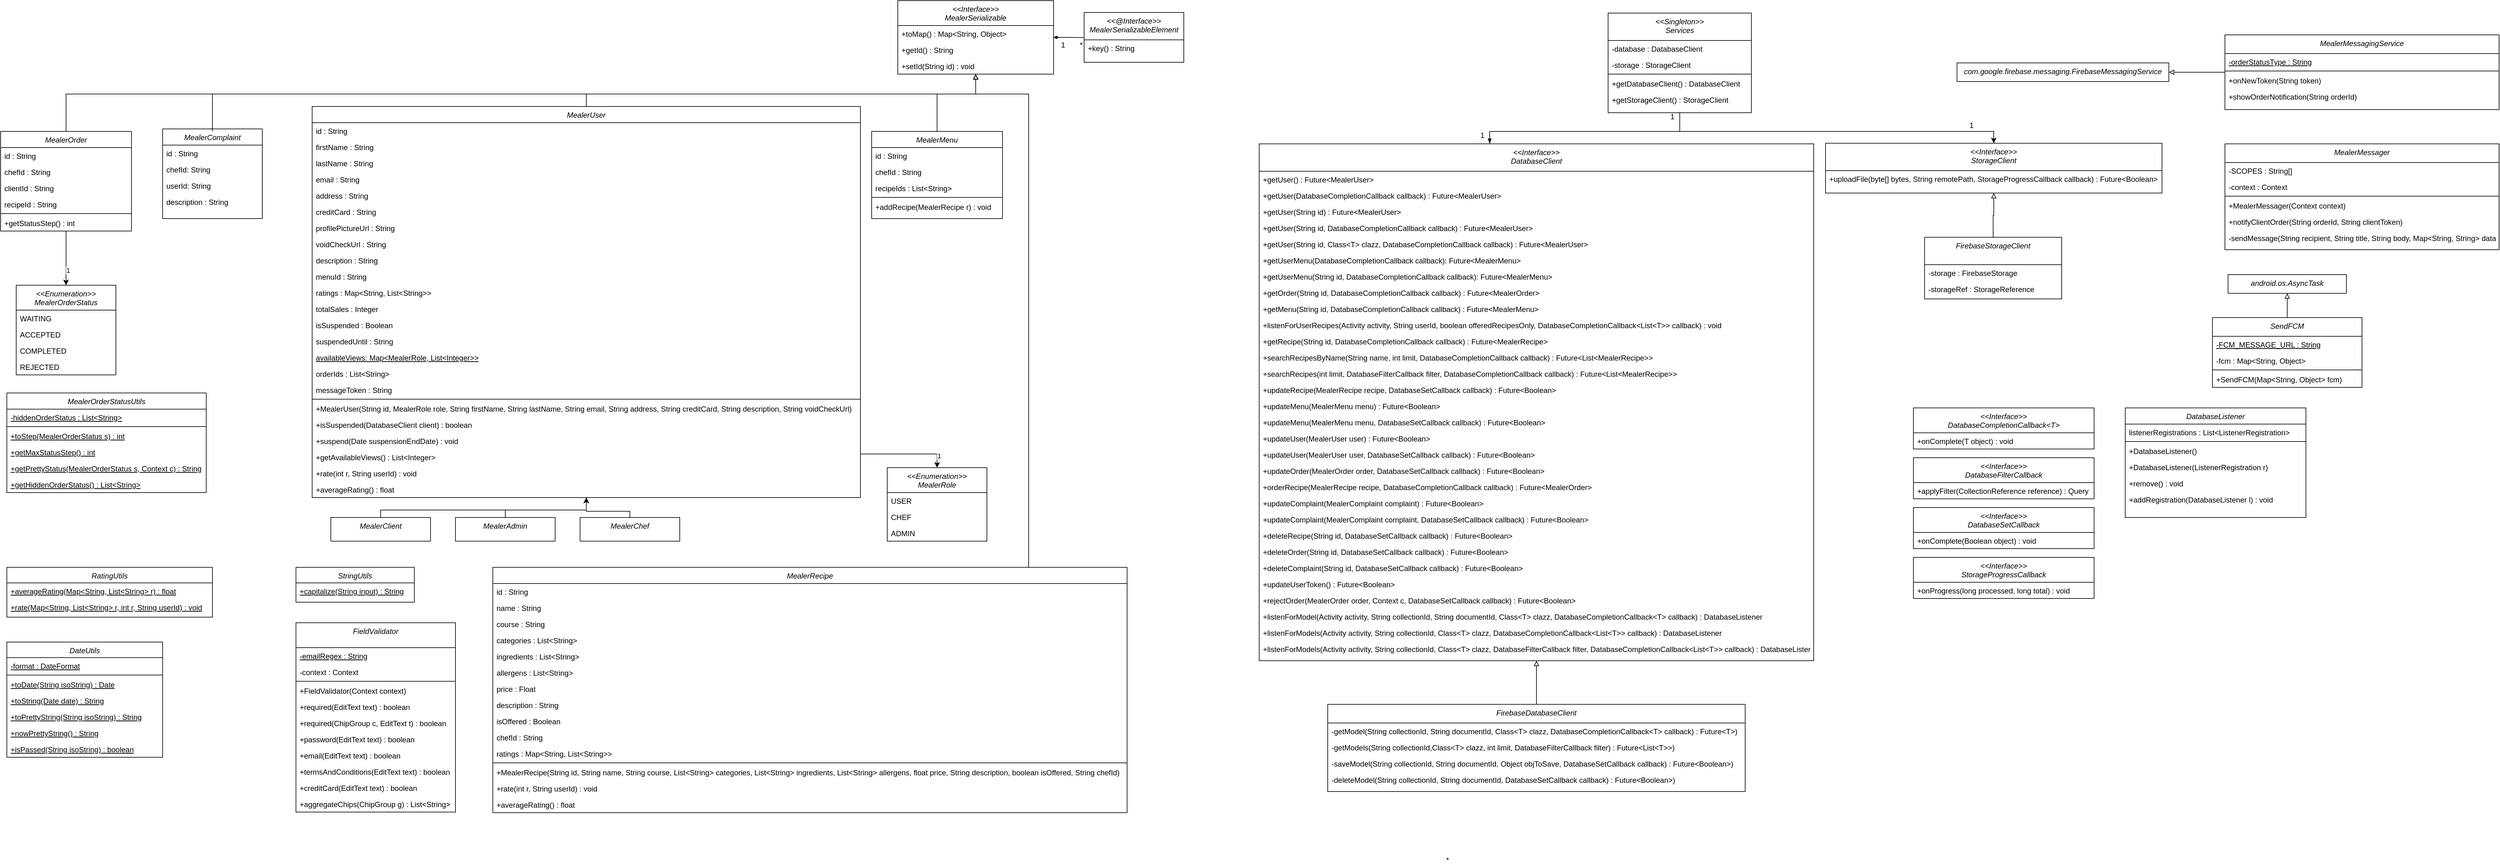 <mxfile version="20.3.0" type="device"><diagram id="C5RBs43oDa-KdzZeNtuy" name="Page-1"><mxGraphModel dx="6407" dy="2840" grid="1" gridSize="10" guides="1" tooltips="1" connect="1" arrows="1" fold="1" page="1" pageScale="1" pageWidth="827" pageHeight="1169" math="0" shadow="0"><root><mxCell id="WIyWlLk6GJQsqaUBKTNV-0"/><mxCell id="WIyWlLk6GJQsqaUBKTNV-1" parent="WIyWlLk6GJQsqaUBKTNV-0"/><mxCell id="5zP33pu00t5zR9UfVdgJ-43" style="edgeStyle=orthogonalEdgeStyle;rounded=0;orthogonalLoop=1;jettySize=auto;html=1;exitX=0.5;exitY=0;exitDx=0;exitDy=0;entryX=0.5;entryY=1;entryDx=0;entryDy=0;endArrow=block;endFill=0;strokeWidth=1;" parent="WIyWlLk6GJQsqaUBKTNV-1" source="5zP33pu00t5zR9UfVdgJ-0" target="5zP33pu00t5zR9UfVdgJ-36" edge="1"><mxGeometry relative="1" as="geometry"><Array as="points"><mxPoint x="160" y="160"/><mxPoint x="480" y="160"/></Array></mxGeometry></mxCell><mxCell id="5zP33pu00t5zR9UfVdgJ-0" value="MealerUser" style="swimlane;fontStyle=2;align=center;verticalAlign=top;childLayout=stackLayout;horizontal=1;startSize=26;horizontalStack=0;resizeParent=1;resizeLast=0;collapsible=1;marginBottom=0;rounded=0;shadow=0;strokeWidth=1;" parent="WIyWlLk6GJQsqaUBKTNV-1" vertex="1"><mxGeometry x="-630" y="180" width="880" height="628" as="geometry"><mxRectangle x="230" y="140" width="160" height="26" as="alternateBounds"/></mxGeometry></mxCell><mxCell id="5zP33pu00t5zR9UfVdgJ-90" value="id : String" style="text;align=left;verticalAlign=top;spacingLeft=4;spacingRight=4;overflow=hidden;rotatable=0;points=[[0,0.5],[1,0.5]];portConstraint=eastwest;rounded=0;shadow=0;html=0;" parent="5zP33pu00t5zR9UfVdgJ-0" vertex="1"><mxGeometry y="26" width="880" height="26" as="geometry"/></mxCell><mxCell id="5zP33pu00t5zR9UfVdgJ-1" value="firstName : String" style="text;align=left;verticalAlign=top;spacingLeft=4;spacingRight=4;overflow=hidden;rotatable=0;points=[[0,0.5],[1,0.5]];portConstraint=eastwest;" parent="5zP33pu00t5zR9UfVdgJ-0" vertex="1"><mxGeometry y="52" width="880" height="26" as="geometry"/></mxCell><mxCell id="5zP33pu00t5zR9UfVdgJ-2" value="lastName : String" style="text;align=left;verticalAlign=top;spacingLeft=4;spacingRight=4;overflow=hidden;rotatable=0;points=[[0,0.5],[1,0.5]];portConstraint=eastwest;rounded=0;shadow=0;html=0;" parent="5zP33pu00t5zR9UfVdgJ-0" vertex="1"><mxGeometry y="78" width="880" height="26" as="geometry"/></mxCell><mxCell id="5zP33pu00t5zR9UfVdgJ-3" value="email : String" style="text;align=left;verticalAlign=top;spacingLeft=4;spacingRight=4;overflow=hidden;rotatable=0;points=[[0,0.5],[1,0.5]];portConstraint=eastwest;rounded=0;shadow=0;html=0;" parent="5zP33pu00t5zR9UfVdgJ-0" vertex="1"><mxGeometry y="104" width="880" height="26" as="geometry"/></mxCell><mxCell id="5zP33pu00t5zR9UfVdgJ-80" value="address : String" style="text;align=left;verticalAlign=top;spacingLeft=4;spacingRight=4;overflow=hidden;rotatable=0;points=[[0,0.5],[1,0.5]];portConstraint=eastwest;rounded=0;shadow=0;html=0;" parent="5zP33pu00t5zR9UfVdgJ-0" vertex="1"><mxGeometry y="130" width="880" height="26" as="geometry"/></mxCell><mxCell id="5zP33pu00t5zR9UfVdgJ-82" value="creditCard : String" style="text;align=left;verticalAlign=top;spacingLeft=4;spacingRight=4;overflow=hidden;rotatable=0;points=[[0,0.5],[1,0.5]];portConstraint=eastwest;rounded=0;shadow=0;html=0;" parent="5zP33pu00t5zR9UfVdgJ-0" vertex="1"><mxGeometry y="156" width="880" height="26" as="geometry"/></mxCell><mxCell id="5zP33pu00t5zR9UfVdgJ-77" value="profilePictureUrl : String" style="text;align=left;verticalAlign=top;spacingLeft=4;spacingRight=4;overflow=hidden;rotatable=0;points=[[0,0.5],[1,0.5]];portConstraint=eastwest;rounded=0;shadow=0;html=0;" parent="5zP33pu00t5zR9UfVdgJ-0" vertex="1"><mxGeometry y="182" width="880" height="26" as="geometry"/></mxCell><mxCell id="5zP33pu00t5zR9UfVdgJ-79" value="voidCheckUrl : String" style="text;align=left;verticalAlign=top;spacingLeft=4;spacingRight=4;overflow=hidden;rotatable=0;points=[[0,0.5],[1,0.5]];portConstraint=eastwest;rounded=0;shadow=0;html=0;" parent="5zP33pu00t5zR9UfVdgJ-0" vertex="1"><mxGeometry y="208" width="880" height="26" as="geometry"/></mxCell><mxCell id="5zP33pu00t5zR9UfVdgJ-81" value="description : String" style="text;align=left;verticalAlign=top;spacingLeft=4;spacingRight=4;overflow=hidden;rotatable=0;points=[[0,0.5],[1,0.5]];portConstraint=eastwest;rounded=0;shadow=0;html=0;" parent="5zP33pu00t5zR9UfVdgJ-0" vertex="1"><mxGeometry y="234" width="880" height="26" as="geometry"/></mxCell><mxCell id="5zP33pu00t5zR9UfVdgJ-83" value="menuId : String" style="text;align=left;verticalAlign=top;spacingLeft=4;spacingRight=4;overflow=hidden;rotatable=0;points=[[0,0.5],[1,0.5]];portConstraint=eastwest;rounded=0;shadow=0;html=0;" parent="5zP33pu00t5zR9UfVdgJ-0" vertex="1"><mxGeometry y="260" width="880" height="26" as="geometry"/></mxCell><mxCell id="5zP33pu00t5zR9UfVdgJ-84" value="ratings : Map&lt;String, List&lt;String&gt;&gt;" style="text;align=left;verticalAlign=top;spacingLeft=4;spacingRight=4;overflow=hidden;rotatable=0;points=[[0,0.5],[1,0.5]];portConstraint=eastwest;rounded=0;shadow=0;html=0;" parent="5zP33pu00t5zR9UfVdgJ-0" vertex="1"><mxGeometry y="286" width="880" height="26" as="geometry"/></mxCell><mxCell id="5zP33pu00t5zR9UfVdgJ-85" value="totalSales : Integer" style="text;align=left;verticalAlign=top;spacingLeft=4;spacingRight=4;overflow=hidden;rotatable=0;points=[[0,0.5],[1,0.5]];portConstraint=eastwest;rounded=0;shadow=0;html=0;" parent="5zP33pu00t5zR9UfVdgJ-0" vertex="1"><mxGeometry y="312" width="880" height="26" as="geometry"/></mxCell><mxCell id="VxZ0go5JtCby1r4pPslU-32" value="isSuspended : Boolean" style="text;align=left;verticalAlign=top;spacingLeft=4;spacingRight=4;overflow=hidden;rotatable=0;points=[[0,0.5],[1,0.5]];portConstraint=eastwest;rounded=0;shadow=0;html=0;" parent="5zP33pu00t5zR9UfVdgJ-0" vertex="1"><mxGeometry y="338" width="880" height="26" as="geometry"/></mxCell><mxCell id="VxZ0go5JtCby1r4pPslU-33" value="suspendedUntil : String" style="text;align=left;verticalAlign=top;spacingLeft=4;spacingRight=4;overflow=hidden;rotatable=0;points=[[0,0.5],[1,0.5]];portConstraint=eastwest;rounded=0;shadow=0;html=0;" parent="5zP33pu00t5zR9UfVdgJ-0" vertex="1"><mxGeometry y="364" width="880" height="26" as="geometry"/></mxCell><mxCell id="ZlDnbsCWgpwsMWTpqW9x-26" value="availableViews: Map&lt;MealerRole, List&lt;Integer&gt;&gt;" style="text;align=left;verticalAlign=top;spacingLeft=4;spacingRight=4;overflow=hidden;rotatable=0;points=[[0,0.5],[1,0.5]];portConstraint=eastwest;rounded=0;shadow=0;html=0;fontStyle=4" parent="5zP33pu00t5zR9UfVdgJ-0" vertex="1"><mxGeometry y="390" width="880" height="26" as="geometry"/></mxCell><mxCell id="VCIr_EIyTXhRaUrBxdc5-47" value="orderIds : List&lt;String&gt;" style="text;align=left;verticalAlign=top;spacingLeft=4;spacingRight=4;overflow=hidden;rotatable=0;points=[[0,0.5],[1,0.5]];portConstraint=eastwest;rounded=0;shadow=0;html=0;" vertex="1" parent="5zP33pu00t5zR9UfVdgJ-0"><mxGeometry y="416" width="880" height="26" as="geometry"/></mxCell><mxCell id="VCIr_EIyTXhRaUrBxdc5-48" value="messageToken : String" style="text;align=left;verticalAlign=top;spacingLeft=4;spacingRight=4;overflow=hidden;rotatable=0;points=[[0,0.5],[1,0.5]];portConstraint=eastwest;rounded=0;shadow=0;html=0;" vertex="1" parent="5zP33pu00t5zR9UfVdgJ-0"><mxGeometry y="442" width="880" height="26" as="geometry"/></mxCell><mxCell id="VxZ0go5JtCby1r4pPslU-24" value="" style="line;html=1;strokeWidth=1;align=left;verticalAlign=middle;spacingTop=-1;spacingLeft=3;spacingRight=3;rotatable=0;labelPosition=right;points=[];portConstraint=eastwest;" parent="5zP33pu00t5zR9UfVdgJ-0" vertex="1"><mxGeometry y="468" width="880" height="4" as="geometry"/></mxCell><mxCell id="VxZ0go5JtCby1r4pPslU-34" value="+MealerUser(String id, MealerRole role, String firstName, String lastName, String email, String address, String creditCard, String description, String voidCheckUrl)" style="text;align=left;verticalAlign=top;spacingLeft=4;spacingRight=4;overflow=hidden;rotatable=0;points=[[0,0.5],[1,0.5]];portConstraint=eastwest;rounded=0;shadow=0;html=0;" parent="5zP33pu00t5zR9UfVdgJ-0" vertex="1"><mxGeometry y="472" width="880" height="26" as="geometry"/></mxCell><mxCell id="VxZ0go5JtCby1r4pPslU-35" value="+isSuspended(DatabaseClient client) : boolean" style="text;align=left;verticalAlign=top;spacingLeft=4;spacingRight=4;overflow=hidden;rotatable=0;points=[[0,0.5],[1,0.5]];portConstraint=eastwest;rounded=0;shadow=0;html=0;" parent="5zP33pu00t5zR9UfVdgJ-0" vertex="1"><mxGeometry y="498" width="880" height="26" as="geometry"/></mxCell><mxCell id="VxZ0go5JtCby1r4pPslU-36" value="+suspend(Date suspensionEndDate) : void" style="text;align=left;verticalAlign=top;spacingLeft=4;spacingRight=4;overflow=hidden;rotatable=0;points=[[0,0.5],[1,0.5]];portConstraint=eastwest;rounded=0;shadow=0;html=0;" parent="5zP33pu00t5zR9UfVdgJ-0" vertex="1"><mxGeometry y="524" width="880" height="26" as="geometry"/></mxCell><mxCell id="ZlDnbsCWgpwsMWTpqW9x-27" value="+getAvailableViews() : List&lt;Integer&gt;" style="text;align=left;verticalAlign=top;spacingLeft=4;spacingRight=4;overflow=hidden;rotatable=0;points=[[0,0.5],[1,0.5]];portConstraint=eastwest;rounded=0;shadow=0;html=0;" parent="5zP33pu00t5zR9UfVdgJ-0" vertex="1"><mxGeometry y="550" width="880" height="26" as="geometry"/></mxCell><mxCell id="VCIr_EIyTXhRaUrBxdc5-49" value="+rate(int r, String userId) : void" style="text;align=left;verticalAlign=top;spacingLeft=4;spacingRight=4;overflow=hidden;rotatable=0;points=[[0,0.5],[1,0.5]];portConstraint=eastwest;rounded=0;shadow=0;html=0;" vertex="1" parent="5zP33pu00t5zR9UfVdgJ-0"><mxGeometry y="576" width="880" height="26" as="geometry"/></mxCell><mxCell id="VCIr_EIyTXhRaUrBxdc5-50" value="+averageRating() : float" style="text;align=left;verticalAlign=top;spacingLeft=4;spacingRight=4;overflow=hidden;rotatable=0;points=[[0,0.5],[1,0.5]];portConstraint=eastwest;rounded=0;shadow=0;html=0;" vertex="1" parent="5zP33pu00t5zR9UfVdgJ-0"><mxGeometry y="602" width="880" height="26" as="geometry"/></mxCell><mxCell id="5zP33pu00t5zR9UfVdgJ-44" style="edgeStyle=orthogonalEdgeStyle;rounded=0;orthogonalLoop=1;jettySize=auto;html=1;exitX=0.5;exitY=0;exitDx=0;exitDy=0;entryX=0.5;entryY=1;entryDx=0;entryDy=0;strokeWidth=1;endArrow=block;endFill=0;" parent="WIyWlLk6GJQsqaUBKTNV-1" source="5zP33pu00t5zR9UfVdgJ-7" target="5zP33pu00t5zR9UfVdgJ-36" edge="1"><mxGeometry relative="1" as="geometry"><Array as="points"><mxPoint x="380" y="160"/><mxPoint x="480" y="160"/></Array></mxGeometry></mxCell><mxCell id="5zP33pu00t5zR9UfVdgJ-7" value="MealerMenu" style="swimlane;fontStyle=2;align=center;verticalAlign=top;childLayout=stackLayout;horizontal=1;startSize=26;horizontalStack=0;resizeParent=1;resizeLast=0;collapsible=1;marginBottom=0;rounded=0;shadow=0;strokeWidth=1;" parent="WIyWlLk6GJQsqaUBKTNV-1" vertex="1"><mxGeometry x="268" y="220" width="210" height="140" as="geometry"><mxRectangle x="230" y="140" width="160" height="26" as="alternateBounds"/></mxGeometry></mxCell><mxCell id="5zP33pu00t5zR9UfVdgJ-8" value="id : String" style="text;align=left;verticalAlign=top;spacingLeft=4;spacingRight=4;overflow=hidden;rotatable=0;points=[[0,0.5],[1,0.5]];portConstraint=eastwest;" parent="5zP33pu00t5zR9UfVdgJ-7" vertex="1"><mxGeometry y="26" width="210" height="26" as="geometry"/></mxCell><mxCell id="5zP33pu00t5zR9UfVdgJ-9" value="chefId : String" style="text;align=left;verticalAlign=top;spacingLeft=4;spacingRight=4;overflow=hidden;rotatable=0;points=[[0,0.5],[1,0.5]];portConstraint=eastwest;rounded=0;shadow=0;html=0;" parent="5zP33pu00t5zR9UfVdgJ-7" vertex="1"><mxGeometry y="52" width="210" height="26" as="geometry"/></mxCell><mxCell id="5zP33pu00t5zR9UfVdgJ-10" value="recipeIds : List&lt;String&gt;" style="text;align=left;verticalAlign=top;spacingLeft=4;spacingRight=4;overflow=hidden;rotatable=0;points=[[0,0.5],[1,0.5]];portConstraint=eastwest;rounded=0;shadow=0;html=0;" parent="5zP33pu00t5zR9UfVdgJ-7" vertex="1"><mxGeometry y="78" width="210" height="26" as="geometry"/></mxCell><mxCell id="ZlDnbsCWgpwsMWTpqW9x-23" value="" style="line;html=1;strokeWidth=1;align=left;verticalAlign=middle;spacingTop=-1;spacingLeft=3;spacingRight=3;rotatable=0;labelPosition=right;points=[];portConstraint=eastwest;" parent="5zP33pu00t5zR9UfVdgJ-7" vertex="1"><mxGeometry y="104" width="210" height="4" as="geometry"/></mxCell><mxCell id="ZlDnbsCWgpwsMWTpqW9x-24" value="+addRecipe(MealerRecipe r) : void" style="text;align=left;verticalAlign=top;spacingLeft=4;spacingRight=4;overflow=hidden;rotatable=0;points=[[0,0.5],[1,0.5]];portConstraint=eastwest;rounded=0;shadow=0;html=0;" parent="5zP33pu00t5zR9UfVdgJ-7" vertex="1"><mxGeometry y="108" width="210" height="26" as="geometry"/></mxCell><mxCell id="5zP33pu00t5zR9UfVdgJ-45" style="edgeStyle=orthogonalEdgeStyle;rounded=0;orthogonalLoop=1;jettySize=auto;html=1;exitX=0.5;exitY=0;exitDx=0;exitDy=0;entryX=0.5;entryY=1;entryDx=0;entryDy=0;strokeWidth=1;endArrow=block;endFill=0;" parent="WIyWlLk6GJQsqaUBKTNV-1" source="5zP33pu00t5zR9UfVdgJ-14" target="5zP33pu00t5zR9UfVdgJ-36" edge="1"><mxGeometry relative="1" as="geometry"><Array as="points"><mxPoint x="520" y="920"/><mxPoint x="520" y="160"/><mxPoint x="435" y="160"/></Array></mxGeometry></mxCell><mxCell id="5zP33pu00t5zR9UfVdgJ-14" value="MealerRecipe" style="swimlane;fontStyle=2;align=center;verticalAlign=top;childLayout=stackLayout;horizontal=1;startSize=26;horizontalStack=0;resizeParent=1;resizeLast=0;collapsible=1;marginBottom=0;rounded=0;shadow=0;strokeWidth=1;" parent="WIyWlLk6GJQsqaUBKTNV-1" vertex="1"><mxGeometry x="-340" y="920" width="1018" height="394" as="geometry"><mxRectangle x="230" y="140" width="160" height="26" as="alternateBounds"/></mxGeometry></mxCell><mxCell id="5zP33pu00t5zR9UfVdgJ-15" value="id : String" style="text;align=left;verticalAlign=top;spacingLeft=4;spacingRight=4;overflow=hidden;rotatable=0;points=[[0,0.5],[1,0.5]];portConstraint=eastwest;" parent="5zP33pu00t5zR9UfVdgJ-14" vertex="1"><mxGeometry y="26" width="1018" height="26" as="geometry"/></mxCell><mxCell id="5zP33pu00t5zR9UfVdgJ-16" value="name : String" style="text;align=left;verticalAlign=top;spacingLeft=4;spacingRight=4;overflow=hidden;rotatable=0;points=[[0,0.5],[1,0.5]];portConstraint=eastwest;rounded=0;shadow=0;html=0;" parent="5zP33pu00t5zR9UfVdgJ-14" vertex="1"><mxGeometry y="52" width="1018" height="26" as="geometry"/></mxCell><mxCell id="VxZ0go5JtCby1r4pPslU-28" value="course : String" style="text;align=left;verticalAlign=top;spacingLeft=4;spacingRight=4;overflow=hidden;rotatable=0;points=[[0,0.5],[1,0.5]];portConstraint=eastwest;rounded=0;shadow=0;html=0;" parent="5zP33pu00t5zR9UfVdgJ-14" vertex="1"><mxGeometry y="78" width="1018" height="26" as="geometry"/></mxCell><mxCell id="5zP33pu00t5zR9UfVdgJ-17" value="categories : List&lt;String&gt;" style="text;align=left;verticalAlign=top;spacingLeft=4;spacingRight=4;overflow=hidden;rotatable=0;points=[[0,0.5],[1,0.5]];portConstraint=eastwest;rounded=0;shadow=0;html=0;" parent="5zP33pu00t5zR9UfVdgJ-14" vertex="1"><mxGeometry y="104" width="1018" height="26" as="geometry"/></mxCell><mxCell id="5zP33pu00t5zR9UfVdgJ-177" value="ingredients : List&lt;String&gt;" style="text;align=left;verticalAlign=top;spacingLeft=4;spacingRight=4;overflow=hidden;rotatable=0;points=[[0,0.5],[1,0.5]];portConstraint=eastwest;rounded=0;shadow=0;html=0;" parent="5zP33pu00t5zR9UfVdgJ-14" vertex="1"><mxGeometry y="130" width="1018" height="26" as="geometry"/></mxCell><mxCell id="5zP33pu00t5zR9UfVdgJ-178" value="allergens : List&lt;String&gt;" style="text;align=left;verticalAlign=top;spacingLeft=4;spacingRight=4;overflow=hidden;rotatable=0;points=[[0,0.5],[1,0.5]];portConstraint=eastwest;rounded=0;shadow=0;html=0;" parent="5zP33pu00t5zR9UfVdgJ-14" vertex="1"><mxGeometry y="156" width="1018" height="26" as="geometry"/></mxCell><mxCell id="5zP33pu00t5zR9UfVdgJ-179" value="price : Float" style="text;align=left;verticalAlign=top;spacingLeft=4;spacingRight=4;overflow=hidden;rotatable=0;points=[[0,0.5],[1,0.5]];portConstraint=eastwest;rounded=0;shadow=0;html=0;" parent="5zP33pu00t5zR9UfVdgJ-14" vertex="1"><mxGeometry y="182" width="1018" height="26" as="geometry"/></mxCell><mxCell id="5zP33pu00t5zR9UfVdgJ-180" value="description : String" style="text;align=left;verticalAlign=top;spacingLeft=4;spacingRight=4;overflow=hidden;rotatable=0;points=[[0,0.5],[1,0.5]];portConstraint=eastwest;rounded=0;shadow=0;html=0;" parent="5zP33pu00t5zR9UfVdgJ-14" vertex="1"><mxGeometry y="208" width="1018" height="26" as="geometry"/></mxCell><mxCell id="ZlDnbsCWgpwsMWTpqW9x-25" value="isOffered : Boolean" style="text;align=left;verticalAlign=top;spacingLeft=4;spacingRight=4;overflow=hidden;rotatable=0;points=[[0,0.5],[1,0.5]];portConstraint=eastwest;rounded=0;shadow=0;html=0;" parent="5zP33pu00t5zR9UfVdgJ-14" vertex="1"><mxGeometry y="234" width="1018" height="26" as="geometry"/></mxCell><mxCell id="VCIr_EIyTXhRaUrBxdc5-40" value="chefId : String" style="text;align=left;verticalAlign=top;spacingLeft=4;spacingRight=4;overflow=hidden;rotatable=0;points=[[0,0.5],[1,0.5]];portConstraint=eastwest;rounded=0;shadow=0;html=0;" vertex="1" parent="5zP33pu00t5zR9UfVdgJ-14"><mxGeometry y="260" width="1018" height="26" as="geometry"/></mxCell><mxCell id="VCIr_EIyTXhRaUrBxdc5-41" value="ratings : Map&lt;String, List&lt;String&gt;&gt;" style="text;align=left;verticalAlign=top;spacingLeft=4;spacingRight=4;overflow=hidden;rotatable=0;points=[[0,0.5],[1,0.5]];portConstraint=eastwest;rounded=0;shadow=0;html=0;" vertex="1" parent="5zP33pu00t5zR9UfVdgJ-14"><mxGeometry y="286" width="1018" height="26" as="geometry"/></mxCell><mxCell id="VCIr_EIyTXhRaUrBxdc5-43" value="" style="line;html=1;strokeWidth=1;align=left;verticalAlign=middle;spacingTop=-1;spacingLeft=3;spacingRight=3;rotatable=0;labelPosition=right;points=[];portConstraint=eastwest;" vertex="1" parent="5zP33pu00t5zR9UfVdgJ-14"><mxGeometry y="312" width="1018" height="4" as="geometry"/></mxCell><mxCell id="VCIr_EIyTXhRaUrBxdc5-46" value="+MealerRecipe(String id, String name, String course, List&lt;String&gt; categories, List&lt;String&gt; ingredients, List&lt;String&gt; allergens, float price, String description, boolean isOffered, String chefId)" style="text;align=left;verticalAlign=top;spacingLeft=4;spacingRight=4;overflow=hidden;rotatable=0;points=[[0,0.5],[1,0.5]];portConstraint=eastwest;rounded=0;shadow=0;html=0;" vertex="1" parent="5zP33pu00t5zR9UfVdgJ-14"><mxGeometry y="316" width="1018" height="26" as="geometry"/></mxCell><mxCell id="VCIr_EIyTXhRaUrBxdc5-44" value="+rate(int r, String userId) : void" style="text;align=left;verticalAlign=top;spacingLeft=4;spacingRight=4;overflow=hidden;rotatable=0;points=[[0,0.5],[1,0.5]];portConstraint=eastwest;rounded=0;shadow=0;html=0;" vertex="1" parent="5zP33pu00t5zR9UfVdgJ-14"><mxGeometry y="342" width="1018" height="26" as="geometry"/></mxCell><mxCell id="VCIr_EIyTXhRaUrBxdc5-45" value="+averageRating() : float" style="text;align=left;verticalAlign=top;spacingLeft=4;spacingRight=4;overflow=hidden;rotatable=0;points=[[0,0.5],[1,0.5]];portConstraint=eastwest;rounded=0;shadow=0;html=0;" vertex="1" parent="5zP33pu00t5zR9UfVdgJ-14"><mxGeometry y="368" width="1018" height="26" as="geometry"/></mxCell><mxCell id="5zP33pu00t5zR9UfVdgJ-28" value="&lt;&lt;@Interface&gt;&gt;&#10;MealerSerializableElement" style="swimlane;fontStyle=2;align=center;verticalAlign=top;childLayout=stackLayout;horizontal=1;startSize=44;horizontalStack=0;resizeParent=1;resizeLast=0;collapsible=1;marginBottom=0;rounded=0;shadow=0;strokeWidth=1;" parent="WIyWlLk6GJQsqaUBKTNV-1" vertex="1"><mxGeometry x="609" y="29" width="160" height="80" as="geometry"><mxRectangle x="230" y="140" width="160" height="26" as="alternateBounds"/></mxGeometry></mxCell><mxCell id="5zP33pu00t5zR9UfVdgJ-29" value="+key() : String" style="text;align=left;verticalAlign=top;spacingLeft=4;spacingRight=4;overflow=hidden;rotatable=0;points=[[0,0.5],[1,0.5]];portConstraint=eastwest;" parent="5zP33pu00t5zR9UfVdgJ-28" vertex="1"><mxGeometry y="44" width="160" height="26" as="geometry"/></mxCell><mxCell id="5zP33pu00t5zR9UfVdgJ-49" style="edgeStyle=orthogonalEdgeStyle;rounded=0;orthogonalLoop=1;jettySize=auto;html=1;exitX=1;exitY=0.5;exitDx=0;exitDy=0;entryX=-0.002;entryY=-0.139;entryDx=0;entryDy=0;entryPerimeter=0;strokeWidth=1;endArrow=none;endFill=0;startArrow=diamondThin;startFill=1;" parent="WIyWlLk6GJQsqaUBKTNV-1" source="5zP33pu00t5zR9UfVdgJ-36" target="5zP33pu00t5zR9UfVdgJ-29" edge="1"><mxGeometry relative="1" as="geometry"/></mxCell><mxCell id="5zP33pu00t5zR9UfVdgJ-36" value="&lt;&lt;Interface&gt;&gt;&#10;MealerSerializable" style="swimlane;fontStyle=2;align=center;verticalAlign=top;childLayout=stackLayout;horizontal=1;startSize=40;horizontalStack=0;resizeParent=1;resizeLast=0;collapsible=1;marginBottom=0;rounded=0;shadow=0;strokeWidth=1;" parent="WIyWlLk6GJQsqaUBKTNV-1" vertex="1"><mxGeometry x="310" y="10" width="250" height="118" as="geometry"><mxRectangle x="230" y="140" width="160" height="26" as="alternateBounds"/></mxGeometry></mxCell><mxCell id="DeYhViPgDiqe6afMR7nt-0" value="+toMap() : Map&lt;String, Object&gt;" style="text;align=left;verticalAlign=top;spacingLeft=4;spacingRight=4;overflow=hidden;rotatable=0;points=[[0,0.5],[1,0.5]];portConstraint=eastwest;rounded=0;shadow=0;html=0;fontStyle=0" parent="5zP33pu00t5zR9UfVdgJ-36" vertex="1"><mxGeometry y="40" width="250" height="26" as="geometry"/></mxCell><mxCell id="VxZ0go5JtCby1r4pPslU-37" value="+getId() : String" style="text;align=left;verticalAlign=top;spacingLeft=4;spacingRight=4;overflow=hidden;rotatable=0;points=[[0,0.5],[1,0.5]];portConstraint=eastwest;rounded=0;shadow=0;html=0;" parent="5zP33pu00t5zR9UfVdgJ-36" vertex="1"><mxGeometry y="66" width="250" height="26" as="geometry"/></mxCell><mxCell id="VxZ0go5JtCby1r4pPslU-38" value="+setId(String id) : void" style="text;align=left;verticalAlign=top;spacingLeft=4;spacingRight=4;overflow=hidden;rotatable=0;points=[[0,0.5],[1,0.5]];portConstraint=eastwest;rounded=0;shadow=0;html=0;" parent="5zP33pu00t5zR9UfVdgJ-36" vertex="1"><mxGeometry y="92" width="250" height="26" as="geometry"/></mxCell><mxCell id="5zP33pu00t5zR9UfVdgJ-50" value="1" style="resizable=0;align=left;verticalAlign=bottom;labelBackgroundColor=none;fontSize=12;" parent="WIyWlLk6GJQsqaUBKTNV-1" connectable="0" vertex="1"><mxGeometry x="570" y="90.001" as="geometry"/></mxCell><mxCell id="5zP33pu00t5zR9UfVdgJ-51" value="*" style="resizable=0;align=left;verticalAlign=bottom;labelBackgroundColor=none;fontSize=12;" parent="WIyWlLk6GJQsqaUBKTNV-1" connectable="0" vertex="1"><mxGeometry x="600" y="90.001" as="geometry"/></mxCell><mxCell id="VCIr_EIyTXhRaUrBxdc5-6" style="edgeStyle=orthogonalEdgeStyle;rounded=0;orthogonalLoop=1;jettySize=auto;html=1;startArrow=classic;startFill=1;endArrow=none;endFill=0;" edge="1" parent="WIyWlLk6GJQsqaUBKTNV-1" source="5zP33pu00t5zR9UfVdgJ-75" target="5zP33pu00t5zR9UfVdgJ-0"><mxGeometry relative="1" as="geometry"><Array as="points"><mxPoint x="80" y="738"/><mxPoint x="-120" y="738"/></Array></mxGeometry></mxCell><mxCell id="VCIr_EIyTXhRaUrBxdc5-51" value="1" style="edgeLabel;html=1;align=center;verticalAlign=middle;resizable=0;points=[];" vertex="1" connectable="0" parent="VCIr_EIyTXhRaUrBxdc5-6"><mxGeometry x="-0.729" y="-3" relative="1" as="geometry"><mxPoint as="offset"/></mxGeometry></mxCell><mxCell id="5zP33pu00t5zR9UfVdgJ-75" value="&lt;&lt;Enumeration&gt;&gt;&#10;MealerRole" style="swimlane;fontStyle=2;align=center;verticalAlign=top;childLayout=stackLayout;horizontal=1;startSize=40;horizontalStack=0;resizeParent=1;resizeLast=0;collapsible=1;marginBottom=0;rounded=0;shadow=0;strokeWidth=1;" parent="WIyWlLk6GJQsqaUBKTNV-1" vertex="1"><mxGeometry x="293" y="760" width="160" height="118" as="geometry"><mxRectangle x="230" y="140" width="160" height="26" as="alternateBounds"/></mxGeometry></mxCell><mxCell id="VxZ0go5JtCby1r4pPslU-29" value="USER " style="text;align=left;verticalAlign=top;spacingLeft=4;spacingRight=4;overflow=hidden;rotatable=0;points=[[0,0.5],[1,0.5]];portConstraint=eastwest;rounded=0;shadow=0;html=0;" parent="5zP33pu00t5zR9UfVdgJ-75" vertex="1"><mxGeometry y="40" width="160" height="26" as="geometry"/></mxCell><mxCell id="VxZ0go5JtCby1r4pPslU-30" value="CHEF" style="text;align=left;verticalAlign=top;spacingLeft=4;spacingRight=4;overflow=hidden;rotatable=0;points=[[0,0.5],[1,0.5]];portConstraint=eastwest;rounded=0;shadow=0;html=0;" parent="5zP33pu00t5zR9UfVdgJ-75" vertex="1"><mxGeometry y="66" width="160" height="26" as="geometry"/></mxCell><mxCell id="VxZ0go5JtCby1r4pPslU-31" value="ADMIN" style="text;align=left;verticalAlign=top;spacingLeft=4;spacingRight=4;overflow=hidden;rotatable=0;points=[[0,0.5],[1,0.5]];portConstraint=eastwest;rounded=0;shadow=0;html=0;" parent="5zP33pu00t5zR9UfVdgJ-75" vertex="1"><mxGeometry y="92" width="160" height="26" as="geometry"/></mxCell><mxCell id="5zP33pu00t5zR9UfVdgJ-87" value="" style="resizable=0;align=left;verticalAlign=bottom;labelBackgroundColor=none;fontSize=12;" parent="WIyWlLk6GJQsqaUBKTNV-1" connectable="0" vertex="1"><mxGeometry x="750" y="230.001" as="geometry"><mxPoint x="-408" y="406" as="offset"/></mxGeometry></mxCell><mxCell id="5zP33pu00t5zR9UfVdgJ-88" value="" style="resizable=0;align=left;verticalAlign=bottom;labelBackgroundColor=none;fontSize=12;" parent="WIyWlLk6GJQsqaUBKTNV-1" connectable="0" vertex="1"><mxGeometry x="760" y="250.001" as="geometry"><mxPoint x="-408" y="406" as="offset"/></mxGeometry></mxCell><mxCell id="5zP33pu00t5zR9UfVdgJ-207" style="edgeStyle=orthogonalEdgeStyle;rounded=0;orthogonalLoop=1;jettySize=auto;html=1;exitX=0.5;exitY=1;exitDx=0;exitDy=0;strokeWidth=1;startArrow=none;startFill=0;endArrow=blockThin;endFill=1;" parent="WIyWlLk6GJQsqaUBKTNV-1" source="5zP33pu00t5zR9UfVdgJ-93" target="5zP33pu00t5zR9UfVdgJ-101" edge="1"><mxGeometry relative="1" as="geometry"><Array as="points"><mxPoint x="1565" y="220"/><mxPoint x="1260" y="220"/></Array></mxGeometry></mxCell><mxCell id="Vh4KuU2D8K9tNTLHvOJl-12" style="edgeStyle=orthogonalEdgeStyle;rounded=0;orthogonalLoop=1;jettySize=auto;html=1;exitX=0.5;exitY=1;exitDx=0;exitDy=0;" parent="WIyWlLk6GJQsqaUBKTNV-1" source="5zP33pu00t5zR9UfVdgJ-93" target="5zP33pu00t5zR9UfVdgJ-134" edge="1"><mxGeometry relative="1" as="geometry"><Array as="points"><mxPoint x="1565" y="220"/><mxPoint x="2069" y="220"/></Array></mxGeometry></mxCell><mxCell id="5zP33pu00t5zR9UfVdgJ-93" value="&lt;&lt;Singleton&gt;&gt;&#10;Services" style="swimlane;fontStyle=2;align=center;verticalAlign=top;childLayout=stackLayout;horizontal=1;startSize=44;horizontalStack=0;resizeParent=1;resizeLast=0;collapsible=1;marginBottom=0;rounded=0;shadow=0;strokeWidth=1;" parent="WIyWlLk6GJQsqaUBKTNV-1" vertex="1"><mxGeometry x="1450" y="30" width="230" height="160" as="geometry"><mxRectangle x="230" y="140" width="160" height="26" as="alternateBounds"/></mxGeometry></mxCell><mxCell id="5zP33pu00t5zR9UfVdgJ-98" value="-database : DatabaseClient" style="text;align=left;verticalAlign=top;spacingLeft=4;spacingRight=4;overflow=hidden;rotatable=0;points=[[0,0.5],[1,0.5]];portConstraint=eastwest;" parent="5zP33pu00t5zR9UfVdgJ-93" vertex="1"><mxGeometry y="44" width="230" height="26" as="geometry"/></mxCell><mxCell id="5zP33pu00t5zR9UfVdgJ-99" value="-storage : StorageClient" style="text;align=left;verticalAlign=top;spacingLeft=4;spacingRight=4;overflow=hidden;rotatable=0;points=[[0,0.5],[1,0.5]];portConstraint=eastwest;" parent="5zP33pu00t5zR9UfVdgJ-93" vertex="1"><mxGeometry y="70" width="230" height="26" as="geometry"/></mxCell><mxCell id="5zP33pu00t5zR9UfVdgJ-95" value="" style="line;html=1;strokeWidth=1;align=left;verticalAlign=middle;spacingTop=-1;spacingLeft=3;spacingRight=3;rotatable=0;labelPosition=right;points=[];portConstraint=eastwest;" parent="5zP33pu00t5zR9UfVdgJ-93" vertex="1"><mxGeometry y="96" width="230" height="4" as="geometry"/></mxCell><mxCell id="5zP33pu00t5zR9UfVdgJ-97" value="+getDatabaseClient() : DatabaseClient" style="text;align=left;verticalAlign=top;spacingLeft=4;spacingRight=4;overflow=hidden;rotatable=0;points=[[0,0.5],[1,0.5]];portConstraint=eastwest;" parent="5zP33pu00t5zR9UfVdgJ-93" vertex="1"><mxGeometry y="100" width="230" height="26" as="geometry"/></mxCell><mxCell id="5zP33pu00t5zR9UfVdgJ-96" value="+getStorageClient() : StorageClient" style="text;align=left;verticalAlign=top;spacingLeft=4;spacingRight=4;overflow=hidden;rotatable=0;points=[[0,0.5],[1,0.5]];portConstraint=eastwest;" parent="5zP33pu00t5zR9UfVdgJ-93" vertex="1"><mxGeometry y="126" width="230" height="26" as="geometry"/></mxCell><mxCell id="5zP33pu00t5zR9UfVdgJ-101" value="&lt;&lt;Interface&gt;&gt;&#10;DatabaseClient" style="swimlane;fontStyle=2;align=center;verticalAlign=top;childLayout=stackLayout;horizontal=1;startSize=44;horizontalStack=0;resizeParent=1;resizeLast=0;collapsible=1;marginBottom=0;rounded=0;shadow=0;strokeWidth=1;" parent="WIyWlLk6GJQsqaUBKTNV-1" vertex="1"><mxGeometry x="890" y="240" width="890" height="830" as="geometry"><mxRectangle x="230" y="140" width="160" height="26" as="alternateBounds"/></mxGeometry></mxCell><mxCell id="5zP33pu00t5zR9UfVdgJ-105" value="+getUser() : Future&lt;MealerUser&gt;" style="text;align=left;verticalAlign=top;spacingLeft=4;spacingRight=4;overflow=hidden;rotatable=0;points=[[0,0.5],[1,0.5]];portConstraint=eastwest;" parent="5zP33pu00t5zR9UfVdgJ-101" vertex="1"><mxGeometry y="44" width="890" height="26" as="geometry"/></mxCell><mxCell id="5zP33pu00t5zR9UfVdgJ-174" value="+getUser(DatabaseCompletionCallback callback) : Future&lt;MealerUser&gt;" style="text;align=left;verticalAlign=top;spacingLeft=4;spacingRight=4;overflow=hidden;rotatable=0;points=[[0,0.5],[1,0.5]];portConstraint=eastwest;" parent="5zP33pu00t5zR9UfVdgJ-101" vertex="1"><mxGeometry y="70" width="890" height="26" as="geometry"/></mxCell><mxCell id="5zP33pu00t5zR9UfVdgJ-175" value="+getUser(String id) : Future&lt;MealerUser&gt;" style="text;align=left;verticalAlign=top;spacingLeft=4;spacingRight=4;overflow=hidden;rotatable=0;points=[[0,0.5],[1,0.5]];portConstraint=eastwest;" parent="5zP33pu00t5zR9UfVdgJ-101" vertex="1"><mxGeometry y="96" width="890" height="26" as="geometry"/></mxCell><mxCell id="5zP33pu00t5zR9UfVdgJ-176" value="+getUser(String id, DatabaseCompletionCallback callback) : Future&lt;MealerUser&gt;" style="text;align=left;verticalAlign=top;spacingLeft=4;spacingRight=4;overflow=hidden;rotatable=0;points=[[0,0.5],[1,0.5]];portConstraint=eastwest;" parent="5zP33pu00t5zR9UfVdgJ-101" vertex="1"><mxGeometry y="122" width="890" height="26" as="geometry"/></mxCell><mxCell id="ZlDnbsCWgpwsMWTpqW9x-18" value="+getUser(String id, Class&lt;T&gt; clazz, DatabaseCompletionCallback callback) : Future&lt;MealerUser&gt;" style="text;align=left;verticalAlign=top;spacingLeft=4;spacingRight=4;overflow=hidden;rotatable=0;points=[[0,0.5],[1,0.5]];portConstraint=eastwest;" parent="5zP33pu00t5zR9UfVdgJ-101" vertex="1"><mxGeometry y="148" width="890" height="26" as="geometry"/></mxCell><mxCell id="5zP33pu00t5zR9UfVdgJ-186" value="+getUserMenu(DatabaseCompletionCallback callback): Future&lt;MealerMenu&gt;" style="text;align=left;verticalAlign=top;spacingLeft=4;spacingRight=4;overflow=hidden;rotatable=0;points=[[0,0.5],[1,0.5]];portConstraint=eastwest;" parent="5zP33pu00t5zR9UfVdgJ-101" vertex="1"><mxGeometry y="174" width="890" height="26" as="geometry"/></mxCell><mxCell id="5zP33pu00t5zR9UfVdgJ-188" value="+getUserMenu(String id, DatabaseCompletionCallback callback): Future&lt;MealerMenu&gt;" style="text;align=left;verticalAlign=top;spacingLeft=4;spacingRight=4;overflow=hidden;rotatable=0;points=[[0,0.5],[1,0.5]];portConstraint=eastwest;" parent="5zP33pu00t5zR9UfVdgJ-101" vertex="1"><mxGeometry y="200" width="890" height="26" as="geometry"/></mxCell><mxCell id="VCIr_EIyTXhRaUrBxdc5-86" value="+getOrder(String id, DatabaseCompletionCallback callback) : Future&lt;MealerOrder&gt;" style="text;align=left;verticalAlign=top;spacingLeft=4;spacingRight=4;overflow=hidden;rotatable=0;points=[[0,0.5],[1,0.5]];portConstraint=eastwest;" vertex="1" parent="5zP33pu00t5zR9UfVdgJ-101"><mxGeometry y="226" width="890" height="26" as="geometry"/></mxCell><mxCell id="5zP33pu00t5zR9UfVdgJ-189" value="+getMenu(String id, DatabaseCompletionCallback callback) : Future&lt;MealerMenu&gt;" style="text;align=left;verticalAlign=top;spacingLeft=4;spacingRight=4;overflow=hidden;rotatable=0;points=[[0,0.5],[1,0.5]];portConstraint=eastwest;" parent="5zP33pu00t5zR9UfVdgJ-101" vertex="1"><mxGeometry y="252" width="890" height="26" as="geometry"/></mxCell><mxCell id="ZlDnbsCWgpwsMWTpqW9x-20" value="+listenForUserRecipes(Activity activity, String userId, boolean offeredRecipesOnly, DatabaseCompletionCallback&lt;List&lt;T&gt;&gt; callback) : void" style="text;align=left;verticalAlign=top;spacingLeft=4;spacingRight=4;overflow=hidden;rotatable=0;points=[[0,0.5],[1,0.5]];portConstraint=eastwest;" parent="5zP33pu00t5zR9UfVdgJ-101" vertex="1"><mxGeometry y="278" width="890" height="26" as="geometry"/></mxCell><mxCell id="5zP33pu00t5zR9UfVdgJ-191" value="+getRecipe(String id, DatabaseCompletionCallback callback) : Future&lt;MealerRecipe&gt;" style="text;align=left;verticalAlign=top;spacingLeft=4;spacingRight=4;overflow=hidden;rotatable=0;points=[[0,0.5],[1,0.5]];portConstraint=eastwest;" parent="5zP33pu00t5zR9UfVdgJ-101" vertex="1"><mxGeometry y="304" width="890" height="26" as="geometry"/></mxCell><mxCell id="VCIr_EIyTXhRaUrBxdc5-87" value="+searchRecipesByName(String name, int limit, DatabaseCompletionCallback callback) : Future&lt;List&lt;MealerRecipe&gt;&gt;" style="text;align=left;verticalAlign=top;spacingLeft=4;spacingRight=4;overflow=hidden;rotatable=0;points=[[0,0.5],[1,0.5]];portConstraint=eastwest;" vertex="1" parent="5zP33pu00t5zR9UfVdgJ-101"><mxGeometry y="330" width="890" height="26" as="geometry"/></mxCell><mxCell id="VCIr_EIyTXhRaUrBxdc5-88" value="+searchRecipes(int limit, DatabaseFilterCallback filter, DatabaseCompletionCallback callback) : Future&lt;List&lt;MealerRecipe&gt;&gt;" style="text;align=left;verticalAlign=top;spacingLeft=4;spacingRight=4;overflow=hidden;rotatable=0;points=[[0,0.5],[1,0.5]];portConstraint=eastwest;" vertex="1" parent="5zP33pu00t5zR9UfVdgJ-101"><mxGeometry y="356" width="890" height="26" as="geometry"/></mxCell><mxCell id="5zP33pu00t5zR9UfVdgJ-192" value="+updateRecipe(MealerRecipe recipe, DatabaseSetCallback callback) : Future&lt;Boolean&gt;" style="text;align=left;verticalAlign=top;spacingLeft=4;spacingRight=4;overflow=hidden;rotatable=0;points=[[0,0.5],[1,0.5]];portConstraint=eastwest;" parent="5zP33pu00t5zR9UfVdgJ-101" vertex="1"><mxGeometry y="382" width="890" height="26" as="geometry"/></mxCell><mxCell id="5zP33pu00t5zR9UfVdgJ-113" value="+updateMenu(MealerMenu menu) : Future&lt;Boolean&gt;" style="text;align=left;verticalAlign=top;spacingLeft=4;spacingRight=4;overflow=hidden;rotatable=0;points=[[0,0.5],[1,0.5]];portConstraint=eastwest;" parent="5zP33pu00t5zR9UfVdgJ-101" vertex="1"><mxGeometry y="408" width="890" height="26" as="geometry"/></mxCell><mxCell id="5zP33pu00t5zR9UfVdgJ-193" value="+updateMenu(MealerMenu menu, DatabaseSetCallback callback) : Future&lt;Boolean&gt;" style="text;align=left;verticalAlign=top;spacingLeft=4;spacingRight=4;overflow=hidden;rotatable=0;points=[[0,0.5],[1,0.5]];portConstraint=eastwest;" parent="5zP33pu00t5zR9UfVdgJ-101" vertex="1"><mxGeometry y="434" width="890" height="26" as="geometry"/></mxCell><mxCell id="5zP33pu00t5zR9UfVdgJ-114" value="+updateUser(MealerUser user) : Future&lt;Boolean&gt;" style="text;align=left;verticalAlign=top;spacingLeft=4;spacingRight=4;overflow=hidden;rotatable=0;points=[[0,0.5],[1,0.5]];portConstraint=eastwest;" parent="5zP33pu00t5zR9UfVdgJ-101" vertex="1"><mxGeometry y="460" width="890" height="26" as="geometry"/></mxCell><mxCell id="5zP33pu00t5zR9UfVdgJ-194" value="+updateUser(MealerUser user, DatabaseSetCallback callback) : Future&lt;Boolean&gt;" style="text;align=left;verticalAlign=top;spacingLeft=4;spacingRight=4;overflow=hidden;rotatable=0;points=[[0,0.5],[1,0.5]];portConstraint=eastwest;" parent="5zP33pu00t5zR9UfVdgJ-101" vertex="1"><mxGeometry y="486" width="890" height="26" as="geometry"/></mxCell><mxCell id="VCIr_EIyTXhRaUrBxdc5-89" value="+updateOrder(MealerOrder order, DatabaseSetCallback callback) : Future&lt;Boolean&gt;" style="text;align=left;verticalAlign=top;spacingLeft=4;spacingRight=4;overflow=hidden;rotatable=0;points=[[0,0.5],[1,0.5]];portConstraint=eastwest;" vertex="1" parent="5zP33pu00t5zR9UfVdgJ-101"><mxGeometry y="512" width="890" height="26" as="geometry"/></mxCell><mxCell id="VCIr_EIyTXhRaUrBxdc5-90" value="+orderRecipe(MealerRecipe recipe, DatabaseCompletionCallback callback) : Future&lt;MealerOrder&gt;" style="text;align=left;verticalAlign=top;spacingLeft=4;spacingRight=4;overflow=hidden;rotatable=0;points=[[0,0.5],[1,0.5]];portConstraint=eastwest;" vertex="1" parent="5zP33pu00t5zR9UfVdgJ-101"><mxGeometry y="538" width="890" height="26" as="geometry"/></mxCell><mxCell id="VxZ0go5JtCby1r4pPslU-45" value="+updateComplaint(MealerComplaint complaint) : Future&lt;Boolean&gt;" style="text;align=left;verticalAlign=top;spacingLeft=4;spacingRight=4;overflow=hidden;rotatable=0;points=[[0,0.5],[1,0.5]];portConstraint=eastwest;" parent="5zP33pu00t5zR9UfVdgJ-101" vertex="1"><mxGeometry y="564" width="890" height="26" as="geometry"/></mxCell><mxCell id="VxZ0go5JtCby1r4pPslU-46" value="+updateComplaint(MealerComplaint complaint, DatabaseSetCallback callback) : Future&lt;Boolean&gt;" style="text;align=left;verticalAlign=top;spacingLeft=4;spacingRight=4;overflow=hidden;rotatable=0;points=[[0,0.5],[1,0.5]];portConstraint=eastwest;" parent="5zP33pu00t5zR9UfVdgJ-101" vertex="1"><mxGeometry y="590" width="890" height="26" as="geometry"/></mxCell><mxCell id="5zP33pu00t5zR9UfVdgJ-195" value="+deleteRecipe(String id, DatabaseSetCallback callback) : Future&lt;Boolean&gt;" style="text;align=left;verticalAlign=top;spacingLeft=4;spacingRight=4;overflow=hidden;rotatable=0;points=[[0,0.5],[1,0.5]];portConstraint=eastwest;" parent="5zP33pu00t5zR9UfVdgJ-101" vertex="1"><mxGeometry y="616" width="890" height="26" as="geometry"/></mxCell><mxCell id="VCIr_EIyTXhRaUrBxdc5-91" value="+deleteOrder(String id, DatabaseSetCallback callback) : Future&lt;Boolean&gt;" style="text;align=left;verticalAlign=top;spacingLeft=4;spacingRight=4;overflow=hidden;rotatable=0;points=[[0,0.5],[1,0.5]];portConstraint=eastwest;" vertex="1" parent="5zP33pu00t5zR9UfVdgJ-101"><mxGeometry y="642" width="890" height="26" as="geometry"/></mxCell><mxCell id="VxZ0go5JtCby1r4pPslU-41" value="+deleteComplaint(String id, DatabaseSetCallback callback) : Future&lt;Boolean&gt;" style="text;align=left;verticalAlign=top;spacingLeft=4;spacingRight=4;overflow=hidden;rotatable=0;points=[[0,0.5],[1,0.5]];portConstraint=eastwest;" parent="5zP33pu00t5zR9UfVdgJ-101" vertex="1"><mxGeometry y="668" width="890" height="26" as="geometry"/></mxCell><mxCell id="VCIr_EIyTXhRaUrBxdc5-92" value="+updateUserToken() : Future&lt;Boolean&gt;" style="text;align=left;verticalAlign=top;spacingLeft=4;spacingRight=4;overflow=hidden;rotatable=0;points=[[0,0.5],[1,0.5]];portConstraint=eastwest;" vertex="1" parent="5zP33pu00t5zR9UfVdgJ-101"><mxGeometry y="694" width="890" height="26" as="geometry"/></mxCell><mxCell id="VCIr_EIyTXhRaUrBxdc5-93" value="+rejectOrder(MealerOrder order, Context c, DatabaseSetCallback callback) : Future&lt;Boolean&gt;" style="text;align=left;verticalAlign=top;spacingLeft=4;spacingRight=4;overflow=hidden;rotatable=0;points=[[0,0.5],[1,0.5]];portConstraint=eastwest;" vertex="1" parent="5zP33pu00t5zR9UfVdgJ-101"><mxGeometry y="720" width="890" height="26" as="geometry"/></mxCell><mxCell id="5zP33pu00t5zR9UfVdgJ-117" value="+listenForModel(Activity activity, String collectionId, String documentId, Class&lt;T&gt; clazz, DatabaseCompletionCallback&lt;T&gt; callback) : DatabaseListener" style="text;align=left;verticalAlign=top;spacingLeft=4;spacingRight=4;overflow=hidden;rotatable=0;points=[[0,0.5],[1,0.5]];portConstraint=eastwest;" parent="5zP33pu00t5zR9UfVdgJ-101" vertex="1"><mxGeometry y="746" width="890" height="26" as="geometry"/></mxCell><mxCell id="VxZ0go5JtCby1r4pPslU-44" value="+listenForModels(Activity activity, String collectionId, Class&lt;T&gt; clazz, DatabaseCompletionCallback&lt;List&lt;T&gt;&gt; callback) : DatabaseListener" style="text;align=left;verticalAlign=top;spacingLeft=4;spacingRight=4;overflow=hidden;rotatable=0;points=[[0,0.5],[1,0.5]];portConstraint=eastwest;" parent="5zP33pu00t5zR9UfVdgJ-101" vertex="1"><mxGeometry y="772" width="890" height="26" as="geometry"/></mxCell><mxCell id="VxZ0go5JtCby1r4pPslU-42" value="+listenForModels(Activity activity, String collectionId, Class&lt;T&gt; clazz, DatabaseFilterCallback filter, DatabaseCompletionCallback&lt;List&lt;T&gt;&gt; callback) : DatabaseListener" style="text;align=left;verticalAlign=top;spacingLeft=4;spacingRight=4;overflow=hidden;rotatable=0;points=[[0,0.5],[1,0.5]];portConstraint=eastwest;" parent="5zP33pu00t5zR9UfVdgJ-101" vertex="1"><mxGeometry y="798" width="890" height="26" as="geometry"/></mxCell><mxCell id="VCIr_EIyTXhRaUrBxdc5-112" style="edgeStyle=orthogonalEdgeStyle;rounded=0;orthogonalLoop=1;jettySize=auto;html=1;entryX=0.5;entryY=1;entryDx=0;entryDy=0;startArrow=none;startFill=0;endArrow=block;endFill=0;" edge="1" parent="WIyWlLk6GJQsqaUBKTNV-1" source="5zP33pu00t5zR9UfVdgJ-120" target="5zP33pu00t5zR9UfVdgJ-101"><mxGeometry relative="1" as="geometry"/></mxCell><mxCell id="5zP33pu00t5zR9UfVdgJ-120" value="FirebaseDatabaseClient" style="swimlane;fontStyle=2;align=center;verticalAlign=top;childLayout=stackLayout;horizontal=1;startSize=30;horizontalStack=0;resizeParent=1;resizeLast=0;collapsible=1;marginBottom=0;rounded=0;shadow=0;strokeWidth=1;" parent="WIyWlLk6GJQsqaUBKTNV-1" vertex="1"><mxGeometry x="1000" y="1140" width="670" height="140" as="geometry"><mxRectangle x="230" y="140" width="160" height="26" as="alternateBounds"/></mxGeometry></mxCell><mxCell id="5zP33pu00t5zR9UfVdgJ-182" value="-getModel(String collectionId, String documentId, Class&lt;T&gt; clazz, DatabaseCompletionCallback&lt;T&gt; callback) : Future&lt;T&gt;)" style="text;align=left;verticalAlign=top;spacingLeft=4;spacingRight=4;overflow=hidden;rotatable=0;points=[[0,0.5],[1,0.5]];portConstraint=eastwest;" parent="5zP33pu00t5zR9UfVdgJ-120" vertex="1"><mxGeometry y="30" width="670" height="26" as="geometry"/></mxCell><mxCell id="5zP33pu00t5zR9UfVdgJ-183" value="-getModels(String collectionId,Class&lt;T&gt; clazz, int limit, DatabaseFilterCallback filter) : Future&lt;List&lt;T&gt;&gt;)" style="text;align=left;verticalAlign=top;spacingLeft=4;spacingRight=4;overflow=hidden;rotatable=0;points=[[0,0.5],[1,0.5]];portConstraint=eastwest;" parent="5zP33pu00t5zR9UfVdgJ-120" vertex="1"><mxGeometry y="56" width="670" height="26" as="geometry"/></mxCell><mxCell id="5zP33pu00t5zR9UfVdgJ-184" value="-saveModel(String collectionId, String documentId, Object objToSave, DatabaseSetCallback callback) : Future&lt;Boolean&gt;)" style="text;align=left;verticalAlign=top;spacingLeft=4;spacingRight=4;overflow=hidden;rotatable=0;points=[[0,0.5],[1,0.5]];portConstraint=eastwest;" parent="5zP33pu00t5zR9UfVdgJ-120" vertex="1"><mxGeometry y="82" width="670" height="26" as="geometry"/></mxCell><mxCell id="5zP33pu00t5zR9UfVdgJ-185" value="-deleteModel(String collectionId, String documentId, DatabaseSetCallback callback) : Future&lt;Boolean&gt;)" style="text;align=left;verticalAlign=top;spacingLeft=4;spacingRight=4;overflow=hidden;rotatable=0;points=[[0,0.5],[1,0.5]];portConstraint=eastwest;" parent="5zP33pu00t5zR9UfVdgJ-120" vertex="1"><mxGeometry y="108" width="670" height="26" as="geometry"/></mxCell><mxCell id="5zP33pu00t5zR9UfVdgJ-134" value="&lt;&lt;Interface&gt;&gt;&#10;StorageClient" style="swimlane;fontStyle=2;align=center;verticalAlign=top;childLayout=stackLayout;horizontal=1;startSize=44;horizontalStack=0;resizeParent=1;resizeLast=0;collapsible=1;marginBottom=0;rounded=0;shadow=0;strokeWidth=1;" parent="WIyWlLk6GJQsqaUBKTNV-1" vertex="1"><mxGeometry x="1799" y="239" width="540" height="80" as="geometry"><mxRectangle x="230" y="140" width="160" height="26" as="alternateBounds"/></mxGeometry></mxCell><mxCell id="5zP33pu00t5zR9UfVdgJ-135" value="+uploadFile(byte[] bytes, String remotePath, StorageProgressCallback callback) : Future&lt;Boolean&gt;" style="text;align=left;verticalAlign=top;spacingLeft=4;spacingRight=4;overflow=hidden;rotatable=0;points=[[0,0.5],[1,0.5]];portConstraint=eastwest;" parent="5zP33pu00t5zR9UfVdgJ-134" vertex="1"><mxGeometry y="44" width="540" height="26" as="geometry"/></mxCell><mxCell id="Vh4KuU2D8K9tNTLHvOJl-13" style="edgeStyle=orthogonalEdgeStyle;rounded=0;orthogonalLoop=1;jettySize=auto;html=1;exitX=0.5;exitY=0;exitDx=0;exitDy=0;entryX=0.5;entryY=1;entryDx=0;entryDy=0;endArrow=block;endFill=0;" parent="WIyWlLk6GJQsqaUBKTNV-1" source="5zP33pu00t5zR9UfVdgJ-147" target="5zP33pu00t5zR9UfVdgJ-134" edge="1"><mxGeometry relative="1" as="geometry"/></mxCell><mxCell id="5zP33pu00t5zR9UfVdgJ-147" value="FirebaseStorageClient" style="swimlane;fontStyle=2;align=center;verticalAlign=top;childLayout=stackLayout;horizontal=1;startSize=44;horizontalStack=0;resizeParent=1;resizeLast=0;collapsible=1;marginBottom=0;rounded=0;shadow=0;strokeWidth=1;" parent="WIyWlLk6GJQsqaUBKTNV-1" vertex="1"><mxGeometry x="1958" y="390" width="220" height="99" as="geometry"><mxRectangle x="230" y="140" width="160" height="26" as="alternateBounds"/></mxGeometry></mxCell><mxCell id="VxZ0go5JtCby1r4pPslU-47" value="-storage : FirebaseStorage" style="text;align=left;verticalAlign=top;spacingLeft=4;spacingRight=4;overflow=hidden;rotatable=0;points=[[0,0.5],[1,0.5]];portConstraint=eastwest;" parent="5zP33pu00t5zR9UfVdgJ-147" vertex="1"><mxGeometry y="44" width="220" height="26" as="geometry"/></mxCell><mxCell id="VxZ0go5JtCby1r4pPslU-48" value="-storageRef : StorageReference" style="text;align=left;verticalAlign=top;spacingLeft=4;spacingRight=4;overflow=hidden;rotatable=0;points=[[0,0.5],[1,0.5]];portConstraint=eastwest;" parent="5zP33pu00t5zR9UfVdgJ-147" vertex="1"><mxGeometry y="70" width="220" height="26" as="geometry"/></mxCell><mxCell id="5zP33pu00t5zR9UfVdgJ-161" value="&lt;&lt;Interface&gt;&gt;&#10;DatabaseCompletionCallback&lt;T&gt;" style="swimlane;fontStyle=2;align=center;verticalAlign=top;childLayout=stackLayout;horizontal=1;startSize=40;horizontalStack=0;resizeParent=1;resizeLast=0;collapsible=1;marginBottom=0;rounded=0;shadow=0;strokeWidth=1;" parent="WIyWlLk6GJQsqaUBKTNV-1" vertex="1"><mxGeometry x="1940" y="664" width="290" height="66" as="geometry"><mxRectangle x="230" y="140" width="160" height="26" as="alternateBounds"/></mxGeometry></mxCell><mxCell id="5zP33pu00t5zR9UfVdgJ-202" value="+onComplete(T object) : void" style="text;align=left;verticalAlign=top;spacingLeft=4;spacingRight=4;overflow=hidden;rotatable=0;points=[[0,0.5],[1,0.5]];portConstraint=eastwest;" parent="5zP33pu00t5zR9UfVdgJ-161" vertex="1"><mxGeometry y="40" width="290" height="26" as="geometry"/></mxCell><mxCell id="5zP33pu00t5zR9UfVdgJ-162" value="&lt;&lt;Interface&gt;&gt;&#10;DatabaseFilterCallback" style="swimlane;fontStyle=2;align=center;verticalAlign=top;childLayout=stackLayout;horizontal=1;startSize=40;horizontalStack=0;resizeParent=1;resizeLast=0;collapsible=1;marginBottom=0;rounded=0;shadow=0;strokeWidth=1;" parent="WIyWlLk6GJQsqaUBKTNV-1" vertex="1"><mxGeometry x="1940" y="744" width="290" height="66" as="geometry"><mxRectangle x="230" y="140" width="160" height="26" as="alternateBounds"/></mxGeometry></mxCell><mxCell id="5zP33pu00t5zR9UfVdgJ-203" value="+applyFilter(CollectionReference reference) : Query" style="text;align=left;verticalAlign=top;spacingLeft=4;spacingRight=4;overflow=hidden;rotatable=0;points=[[0,0.5],[1,0.5]];portConstraint=eastwest;" parent="5zP33pu00t5zR9UfVdgJ-162" vertex="1"><mxGeometry y="40" width="290" height="26" as="geometry"/></mxCell><mxCell id="5zP33pu00t5zR9UfVdgJ-163" value="&lt;&lt;Interface&gt;&gt;&#10;DatabaseSetCallback" style="swimlane;fontStyle=2;align=center;verticalAlign=top;childLayout=stackLayout;horizontal=1;startSize=40;horizontalStack=0;resizeParent=1;resizeLast=0;collapsible=1;marginBottom=0;rounded=0;shadow=0;strokeWidth=1;" parent="WIyWlLk6GJQsqaUBKTNV-1" vertex="1"><mxGeometry x="1940" y="824" width="290" height="66" as="geometry"><mxRectangle x="230" y="140" width="160" height="26" as="alternateBounds"/></mxGeometry></mxCell><mxCell id="5zP33pu00t5zR9UfVdgJ-204" value="+onComplete(Boolean object) : void" style="text;align=left;verticalAlign=top;spacingLeft=4;spacingRight=4;overflow=hidden;rotatable=0;points=[[0,0.5],[1,0.5]];portConstraint=eastwest;" parent="5zP33pu00t5zR9UfVdgJ-163" vertex="1"><mxGeometry y="40" width="290" height="26" as="geometry"/></mxCell><mxCell id="5zP33pu00t5zR9UfVdgJ-164" value="&lt;&lt;Interface&gt;&gt;&#10;StorageProgressCallback" style="swimlane;fontStyle=2;align=center;verticalAlign=top;childLayout=stackLayout;horizontal=1;startSize=40;horizontalStack=0;resizeParent=1;resizeLast=0;collapsible=1;marginBottom=0;rounded=0;shadow=0;strokeWidth=1;" parent="WIyWlLk6GJQsqaUBKTNV-1" vertex="1"><mxGeometry x="1940" y="904" width="290" height="66" as="geometry"><mxRectangle x="230" y="140" width="160" height="26" as="alternateBounds"/></mxGeometry></mxCell><mxCell id="5zP33pu00t5zR9UfVdgJ-205" value="+onProgress(long processed, long total) : void" style="text;align=left;verticalAlign=top;spacingLeft=4;spacingRight=4;overflow=hidden;rotatable=0;points=[[0,0.5],[1,0.5]];portConstraint=eastwest;" parent="5zP33pu00t5zR9UfVdgJ-164" vertex="1"><mxGeometry y="40" width="290" height="26" as="geometry"/></mxCell><mxCell id="5zP33pu00t5zR9UfVdgJ-165" value="FieldValidator" style="swimlane;fontStyle=2;align=center;verticalAlign=top;childLayout=stackLayout;horizontal=1;startSize=40;horizontalStack=0;resizeParent=1;resizeLast=0;collapsible=1;marginBottom=0;rounded=0;shadow=0;strokeWidth=1;" parent="WIyWlLk6GJQsqaUBKTNV-1" vertex="1"><mxGeometry x="-656" y="1009" width="256" height="304" as="geometry"><mxRectangle x="230" y="140" width="160" height="26" as="alternateBounds"/></mxGeometry></mxCell><mxCell id="5zP33pu00t5zR9UfVdgJ-209" value="-emailRegex : String" style="text;align=left;verticalAlign=top;spacingLeft=4;spacingRight=4;overflow=hidden;rotatable=0;points=[[0,0.5],[1,0.5]];portConstraint=eastwest;fontStyle=4" parent="5zP33pu00t5zR9UfVdgJ-165" vertex="1"><mxGeometry y="40" width="256" height="26" as="geometry"/></mxCell><mxCell id="5zP33pu00t5zR9UfVdgJ-210" value="-context : Context" style="text;align=left;verticalAlign=top;spacingLeft=4;spacingRight=4;overflow=hidden;rotatable=0;points=[[0,0.5],[1,0.5]];portConstraint=eastwest;" parent="5zP33pu00t5zR9UfVdgJ-165" vertex="1"><mxGeometry y="66" width="256" height="26" as="geometry"/></mxCell><mxCell id="5zP33pu00t5zR9UfVdgJ-211" value="" style="line;html=1;strokeWidth=1;align=left;verticalAlign=middle;spacingTop=-1;spacingLeft=3;spacingRight=3;rotatable=0;labelPosition=right;points=[];portConstraint=eastwest;" parent="5zP33pu00t5zR9UfVdgJ-165" vertex="1"><mxGeometry y="92" width="256" height="4" as="geometry"/></mxCell><mxCell id="5zP33pu00t5zR9UfVdgJ-217" value="+FieldValidator(Context context)" style="text;align=left;verticalAlign=top;spacingLeft=4;spacingRight=4;overflow=hidden;rotatable=0;points=[[0,0.5],[1,0.5]];portConstraint=eastwest;" parent="5zP33pu00t5zR9UfVdgJ-165" vertex="1"><mxGeometry y="96" width="256" height="26" as="geometry"/></mxCell><mxCell id="5zP33pu00t5zR9UfVdgJ-212" value="+required(EditText text) : boolean" style="text;align=left;verticalAlign=top;spacingLeft=4;spacingRight=4;overflow=hidden;rotatable=0;points=[[0,0.5],[1,0.5]];portConstraint=eastwest;" parent="5zP33pu00t5zR9UfVdgJ-165" vertex="1"><mxGeometry y="122" width="256" height="26" as="geometry"/></mxCell><mxCell id="W8dScqBocVycPkSug2L1-0" value="+required(ChipGroup c, EditText t) : boolean" style="text;align=left;verticalAlign=top;spacingLeft=4;spacingRight=4;overflow=hidden;rotatable=0;points=[[0,0.5],[1,0.5]];portConstraint=eastwest;" parent="5zP33pu00t5zR9UfVdgJ-165" vertex="1"><mxGeometry y="148" width="256" height="26" as="geometry"/></mxCell><mxCell id="5zP33pu00t5zR9UfVdgJ-213" value="+password(EditText text) : boolean" style="text;align=left;verticalAlign=top;spacingLeft=4;spacingRight=4;overflow=hidden;rotatable=0;points=[[0,0.5],[1,0.5]];portConstraint=eastwest;" parent="5zP33pu00t5zR9UfVdgJ-165" vertex="1"><mxGeometry y="174" width="256" height="26" as="geometry"/></mxCell><mxCell id="5zP33pu00t5zR9UfVdgJ-214" value="+email(EditText text) : boolean" style="text;align=left;verticalAlign=top;spacingLeft=4;spacingRight=4;overflow=hidden;rotatable=0;points=[[0,0.5],[1,0.5]];portConstraint=eastwest;" parent="5zP33pu00t5zR9UfVdgJ-165" vertex="1"><mxGeometry y="200" width="256" height="26" as="geometry"/></mxCell><mxCell id="5zP33pu00t5zR9UfVdgJ-215" value="+termsAndConditions(EditText text) : boolean" style="text;align=left;verticalAlign=top;spacingLeft=4;spacingRight=4;overflow=hidden;rotatable=0;points=[[0,0.5],[1,0.5]];portConstraint=eastwest;" parent="5zP33pu00t5zR9UfVdgJ-165" vertex="1"><mxGeometry y="226" width="256" height="26" as="geometry"/></mxCell><mxCell id="5zP33pu00t5zR9UfVdgJ-216" value="+creditCard(EditText text) : boolean" style="text;align=left;verticalAlign=top;spacingLeft=4;spacingRight=4;overflow=hidden;rotatable=0;points=[[0,0.5],[1,0.5]];portConstraint=eastwest;" parent="5zP33pu00t5zR9UfVdgJ-165" vertex="1"><mxGeometry y="252" width="256" height="26" as="geometry"/></mxCell><mxCell id="W8dScqBocVycPkSug2L1-1" value="+aggregateChips(ChipGroup g) : List&lt;String&gt;" style="text;align=left;verticalAlign=top;spacingLeft=4;spacingRight=4;overflow=hidden;rotatable=0;points=[[0,0.5],[1,0.5]];portConstraint=eastwest;" parent="5zP33pu00t5zR9UfVdgJ-165" vertex="1"><mxGeometry y="278" width="256" height="26" as="geometry"/></mxCell><mxCell id="5zP33pu00t5zR9UfVdgJ-200" value="1" style="resizable=0;align=left;verticalAlign=bottom;labelBackgroundColor=none;fontSize=12;" parent="WIyWlLk6GJQsqaUBKTNV-1" connectable="0" vertex="1"><mxGeometry x="1005" y="680.001" as="geometry"><mxPoint x="238" y="-445" as="offset"/></mxGeometry></mxCell><mxCell id="5zP33pu00t5zR9UfVdgJ-201" value="1" style="resizable=0;align=left;verticalAlign=bottom;labelBackgroundColor=none;fontSize=12;" parent="WIyWlLk6GJQsqaUBKTNV-1" connectable="0" vertex="1"><mxGeometry x="1790" y="664.001" as="geometry"><mxPoint x="238" y="-445" as="offset"/></mxGeometry></mxCell><mxCell id="5zP33pu00t5zR9UfVdgJ-285" value="*" style="resizable=0;align=left;verticalAlign=bottom;labelBackgroundColor=none;fontSize=12;" parent="WIyWlLk6GJQsqaUBKTNV-1" connectable="0" vertex="1"><mxGeometry x="1290" y="940.001" as="geometry"><mxPoint x="-102" y="459" as="offset"/></mxGeometry></mxCell><mxCell id="5zP33pu00t5zR9UfVdgJ-290" value="1" style="resizable=0;align=left;verticalAlign=bottom;labelBackgroundColor=none;fontSize=12;" parent="WIyWlLk6GJQsqaUBKTNV-1" connectable="0" vertex="1"><mxGeometry x="1310" y="650.001" as="geometry"><mxPoint x="238" y="-445" as="offset"/></mxGeometry></mxCell><mxCell id="VxZ0go5JtCby1r4pPslU-0" value="MealerComplaint" style="swimlane;fontStyle=2;align=center;verticalAlign=top;childLayout=stackLayout;horizontal=1;startSize=26;horizontalStack=0;resizeParent=1;resizeLast=0;collapsible=1;marginBottom=0;rounded=0;shadow=0;strokeWidth=1;" parent="WIyWlLk6GJQsqaUBKTNV-1" vertex="1"><mxGeometry x="-870" y="216" width="160" height="144" as="geometry"><mxRectangle x="230" y="140" width="160" height="26" as="alternateBounds"/></mxGeometry></mxCell><mxCell id="VxZ0go5JtCby1r4pPslU-1" value="id : String" style="text;align=left;verticalAlign=top;spacingLeft=4;spacingRight=4;overflow=hidden;rotatable=0;points=[[0,0.5],[1,0.5]];portConstraint=eastwest;rounded=0;shadow=0;html=0;" parent="VxZ0go5JtCby1r4pPslU-0" vertex="1"><mxGeometry y="26" width="160" height="26" as="geometry"/></mxCell><mxCell id="VxZ0go5JtCby1r4pPslU-2" value="chefId: String" style="text;align=left;verticalAlign=top;spacingLeft=4;spacingRight=4;overflow=hidden;rotatable=0;points=[[0,0.5],[1,0.5]];portConstraint=eastwest;" parent="VxZ0go5JtCby1r4pPslU-0" vertex="1"><mxGeometry y="52" width="160" height="26" as="geometry"/></mxCell><mxCell id="VxZ0go5JtCby1r4pPslU-3" value="userId: String" style="text;align=left;verticalAlign=top;spacingLeft=4;spacingRight=4;overflow=hidden;rotatable=0;points=[[0,0.5],[1,0.5]];portConstraint=eastwest;rounded=0;shadow=0;html=0;" parent="VxZ0go5JtCby1r4pPslU-0" vertex="1"><mxGeometry y="78" width="160" height="26" as="geometry"/></mxCell><mxCell id="VxZ0go5JtCby1r4pPslU-9" value="description : String" style="text;align=left;verticalAlign=top;spacingLeft=4;spacingRight=4;overflow=hidden;rotatable=0;points=[[0,0.5],[1,0.5]];portConstraint=eastwest;rounded=0;shadow=0;html=0;" parent="VxZ0go5JtCby1r4pPslU-0" vertex="1"><mxGeometry y="104" width="160" height="26" as="geometry"/></mxCell><mxCell id="VxZ0go5JtCby1r4pPslU-49" value="DateUtils" style="swimlane;fontStyle=2;align=center;verticalAlign=top;childLayout=stackLayout;horizontal=1;startSize=25;horizontalStack=0;resizeParent=1;resizeLast=0;collapsible=1;marginBottom=0;rounded=0;shadow=0;strokeWidth=1;" parent="WIyWlLk6GJQsqaUBKTNV-1" vertex="1"><mxGeometry x="-1120" y="1040" width="250" height="185" as="geometry"><mxRectangle x="230" y="140" width="160" height="26" as="alternateBounds"/></mxGeometry></mxCell><mxCell id="VxZ0go5JtCby1r4pPslU-50" value="-format : DateFormat" style="text;align=left;verticalAlign=top;spacingLeft=4;spacingRight=4;overflow=hidden;rotatable=0;points=[[0,0.5],[1,0.5]];portConstraint=eastwest;rounded=0;shadow=0;html=0;fontStyle=4" parent="VxZ0go5JtCby1r4pPslU-49" vertex="1"><mxGeometry y="25" width="250" height="26" as="geometry"/></mxCell><mxCell id="VxZ0go5JtCby1r4pPslU-53" value="" style="line;html=1;strokeWidth=1;align=left;verticalAlign=middle;spacingTop=-1;spacingLeft=3;spacingRight=3;rotatable=0;labelPosition=right;points=[];portConstraint=eastwest;" parent="VxZ0go5JtCby1r4pPslU-49" vertex="1"><mxGeometry y="51" width="250" height="4" as="geometry"/></mxCell><mxCell id="VxZ0go5JtCby1r4pPslU-51" value="+toDate(String isoString) : Date" style="text;align=left;verticalAlign=top;spacingLeft=4;spacingRight=4;overflow=hidden;rotatable=0;points=[[0,0.5],[1,0.5]];portConstraint=eastwest;rounded=0;shadow=0;html=0;fontStyle=4" parent="VxZ0go5JtCby1r4pPslU-49" vertex="1"><mxGeometry y="55" width="250" height="26" as="geometry"/></mxCell><mxCell id="VxZ0go5JtCby1r4pPslU-52" value="+toString(Date date) : String" style="text;align=left;verticalAlign=top;spacingLeft=4;spacingRight=4;overflow=hidden;rotatable=0;points=[[0,0.5],[1,0.5]];portConstraint=eastwest;rounded=0;shadow=0;html=0;fontStyle=4" parent="VxZ0go5JtCby1r4pPslU-49" vertex="1"><mxGeometry y="81" width="250" height="26" as="geometry"/></mxCell><mxCell id="VxZ0go5JtCby1r4pPslU-54" value="+toPrettyString(String isoString) : String" style="text;align=left;verticalAlign=top;spacingLeft=4;spacingRight=4;overflow=hidden;rotatable=0;points=[[0,0.5],[1,0.5]];portConstraint=eastwest;rounded=0;shadow=0;html=0;fontStyle=4" parent="VxZ0go5JtCby1r4pPslU-49" vertex="1"><mxGeometry y="107" width="250" height="26" as="geometry"/></mxCell><mxCell id="VxZ0go5JtCby1r4pPslU-55" value="+nowPrettyString() : String" style="text;align=left;verticalAlign=top;spacingLeft=4;spacingRight=4;overflow=hidden;rotatable=0;points=[[0,0.5],[1,0.5]];portConstraint=eastwest;rounded=0;shadow=0;html=0;fontStyle=4" parent="VxZ0go5JtCby1r4pPslU-49" vertex="1"><mxGeometry y="133" width="250" height="26" as="geometry"/></mxCell><mxCell id="VxZ0go5JtCby1r4pPslU-56" value="+isPassed(String isoString) : boolean" style="text;align=left;verticalAlign=top;spacingLeft=4;spacingRight=4;overflow=hidden;rotatable=0;points=[[0,0.5],[1,0.5]];portConstraint=eastwest;rounded=0;shadow=0;html=0;fontStyle=4" parent="VxZ0go5JtCby1r4pPslU-49" vertex="1"><mxGeometry y="159" width="250" height="26" as="geometry"/></mxCell><mxCell id="Vh4KuU2D8K9tNTLHvOJl-1" style="edgeStyle=orthogonalEdgeStyle;rounded=0;orthogonalLoop=1;jettySize=auto;html=1;endArrow=block;endFill=0;strokeWidth=1;" parent="WIyWlLk6GJQsqaUBKTNV-1" edge="1"><mxGeometry relative="1" as="geometry"><Array as="points"><mxPoint x="-790" y="220"/><mxPoint x="-790" y="160"/><mxPoint x="435" y="160"/></Array><mxPoint x="-790" y="210" as="sourcePoint"/><mxPoint x="435" y="128" as="targetPoint"/></mxGeometry></mxCell><mxCell id="VCIr_EIyTXhRaUrBxdc5-4" style="edgeStyle=orthogonalEdgeStyle;rounded=0;orthogonalLoop=1;jettySize=auto;html=1;" edge="1" parent="WIyWlLk6GJQsqaUBKTNV-1" source="TBtRNNlaG-teaUe7GRie-8" target="5zP33pu00t5zR9UfVdgJ-0"><mxGeometry relative="1" as="geometry"><Array as="points"><mxPoint x="-320" y="828"/><mxPoint x="-190" y="828"/></Array></mxGeometry></mxCell><mxCell id="TBtRNNlaG-teaUe7GRie-8" value="MealerAdmin" style="swimlane;fontStyle=2;align=center;verticalAlign=top;childLayout=stackLayout;horizontal=1;startSize=40;horizontalStack=0;resizeParent=1;resizeLast=0;collapsible=1;marginBottom=0;rounded=0;shadow=0;strokeWidth=1;" parent="WIyWlLk6GJQsqaUBKTNV-1" vertex="1"><mxGeometry x="-400" y="840" width="160" height="38" as="geometry"><mxRectangle x="230" y="140" width="160" height="26" as="alternateBounds"/></mxGeometry></mxCell><mxCell id="ZlDnbsCWgpwsMWTpqW9x-28" value="DatabaseListener" style="swimlane;fontStyle=2;align=center;verticalAlign=top;childLayout=stackLayout;horizontal=1;startSize=26;horizontalStack=0;resizeParent=1;resizeLast=0;collapsible=1;marginBottom=0;rounded=0;shadow=0;strokeWidth=1;" parent="WIyWlLk6GJQsqaUBKTNV-1" vertex="1"><mxGeometry x="2280" y="664" width="290" height="176" as="geometry"><mxRectangle x="230" y="140" width="160" height="26" as="alternateBounds"/></mxGeometry></mxCell><mxCell id="ZlDnbsCWgpwsMWTpqW9x-31" value="listenerRegistrations : List&lt;ListenerRegistration&gt;" style="text;align=left;verticalAlign=top;spacingLeft=4;spacingRight=4;overflow=hidden;rotatable=0;points=[[0,0.5],[1,0.5]];portConstraint=eastwest;" parent="ZlDnbsCWgpwsMWTpqW9x-28" vertex="1"><mxGeometry y="26" width="290" height="26" as="geometry"/></mxCell><mxCell id="ZlDnbsCWgpwsMWTpqW9x-30" value="" style="line;html=1;strokeWidth=1;align=left;verticalAlign=middle;spacingTop=-1;spacingLeft=3;spacingRight=3;rotatable=0;labelPosition=right;points=[];portConstraint=eastwest;" parent="ZlDnbsCWgpwsMWTpqW9x-28" vertex="1"><mxGeometry y="52" width="290" height="4" as="geometry"/></mxCell><mxCell id="ZlDnbsCWgpwsMWTpqW9x-29" value="+DatabaseListener()" style="text;align=left;verticalAlign=top;spacingLeft=4;spacingRight=4;overflow=hidden;rotatable=0;points=[[0,0.5],[1,0.5]];portConstraint=eastwest;" parent="ZlDnbsCWgpwsMWTpqW9x-28" vertex="1"><mxGeometry y="56" width="290" height="26" as="geometry"/></mxCell><mxCell id="ZlDnbsCWgpwsMWTpqW9x-32" value="+DatabaseListener(ListenerRegistration r)" style="text;align=left;verticalAlign=top;spacingLeft=4;spacingRight=4;overflow=hidden;rotatable=0;points=[[0,0.5],[1,0.5]];portConstraint=eastwest;" parent="ZlDnbsCWgpwsMWTpqW9x-28" vertex="1"><mxGeometry y="82" width="290" height="26" as="geometry"/></mxCell><mxCell id="ZlDnbsCWgpwsMWTpqW9x-34" value="+remove() : void" style="text;align=left;verticalAlign=top;spacingLeft=4;spacingRight=4;overflow=hidden;rotatable=0;points=[[0,0.5],[1,0.5]];portConstraint=eastwest;" parent="ZlDnbsCWgpwsMWTpqW9x-28" vertex="1"><mxGeometry y="108" width="290" height="26" as="geometry"/></mxCell><mxCell id="ZlDnbsCWgpwsMWTpqW9x-36" value="+addRegistration(DatabaseListener l) : void" style="text;align=left;verticalAlign=top;spacingLeft=4;spacingRight=4;overflow=hidden;rotatable=0;points=[[0,0.5],[1,0.5]];portConstraint=eastwest;" parent="ZlDnbsCWgpwsMWTpqW9x-28" vertex="1"><mxGeometry y="134" width="290" height="26" as="geometry"/></mxCell><mxCell id="VCIr_EIyTXhRaUrBxdc5-5" style="edgeStyle=orthogonalEdgeStyle;rounded=0;orthogonalLoop=1;jettySize=auto;html=1;" edge="1" parent="WIyWlLk6GJQsqaUBKTNV-1" source="VCIr_EIyTXhRaUrBxdc5-0" target="5zP33pu00t5zR9UfVdgJ-0"><mxGeometry relative="1" as="geometry"><Array as="points"><mxPoint x="-120" y="830"/><mxPoint x="-190" y="830"/></Array></mxGeometry></mxCell><mxCell id="VCIr_EIyTXhRaUrBxdc5-0" value="MealerChef" style="swimlane;fontStyle=2;align=center;verticalAlign=top;childLayout=stackLayout;horizontal=1;startSize=40;horizontalStack=0;resizeParent=1;resizeLast=0;collapsible=1;marginBottom=0;rounded=0;shadow=0;strokeWidth=1;" vertex="1" parent="WIyWlLk6GJQsqaUBKTNV-1"><mxGeometry x="-200" y="840" width="160" height="38" as="geometry"><mxRectangle x="230" y="140" width="160" height="26" as="alternateBounds"/></mxGeometry></mxCell><mxCell id="VCIr_EIyTXhRaUrBxdc5-3" style="edgeStyle=orthogonalEdgeStyle;rounded=0;orthogonalLoop=1;jettySize=auto;html=1;" edge="1" parent="WIyWlLk6GJQsqaUBKTNV-1" source="VCIr_EIyTXhRaUrBxdc5-1" target="5zP33pu00t5zR9UfVdgJ-0"><mxGeometry relative="1" as="geometry"><Array as="points"><mxPoint x="-520" y="828"/><mxPoint x="-190" y="828"/></Array></mxGeometry></mxCell><mxCell id="VCIr_EIyTXhRaUrBxdc5-1" value="MealerClient" style="swimlane;fontStyle=2;align=center;verticalAlign=top;childLayout=stackLayout;horizontal=1;startSize=40;horizontalStack=0;resizeParent=1;resizeLast=0;collapsible=1;marginBottom=0;rounded=0;shadow=0;strokeWidth=1;" vertex="1" parent="WIyWlLk6GJQsqaUBKTNV-1"><mxGeometry x="-600" y="840" width="160" height="38" as="geometry"><mxRectangle x="230" y="140" width="160" height="26" as="alternateBounds"/></mxGeometry></mxCell><mxCell id="VCIr_EIyTXhRaUrBxdc5-13" style="edgeStyle=orthogonalEdgeStyle;rounded=0;orthogonalLoop=1;jettySize=auto;html=1;endArrow=block;endFill=0;" edge="1" parent="WIyWlLk6GJQsqaUBKTNV-1" source="VCIr_EIyTXhRaUrBxdc5-7" target="5zP33pu00t5zR9UfVdgJ-36"><mxGeometry relative="1" as="geometry"><Array as="points"><mxPoint x="-1025" y="160"/><mxPoint x="435" y="160"/></Array></mxGeometry></mxCell><mxCell id="VCIr_EIyTXhRaUrBxdc5-7" value="MealerOrder" style="swimlane;fontStyle=2;align=center;verticalAlign=top;childLayout=stackLayout;horizontal=1;startSize=26;horizontalStack=0;resizeParent=1;resizeLast=0;collapsible=1;marginBottom=0;rounded=0;shadow=0;strokeWidth=1;" vertex="1" parent="WIyWlLk6GJQsqaUBKTNV-1"><mxGeometry x="-1130" y="220" width="210" height="160" as="geometry"><mxRectangle x="230" y="140" width="160" height="26" as="alternateBounds"/></mxGeometry></mxCell><mxCell id="VCIr_EIyTXhRaUrBxdc5-8" value="id : String" style="text;align=left;verticalAlign=top;spacingLeft=4;spacingRight=4;overflow=hidden;rotatable=0;points=[[0,0.5],[1,0.5]];portConstraint=eastwest;" vertex="1" parent="VCIr_EIyTXhRaUrBxdc5-7"><mxGeometry y="26" width="210" height="26" as="geometry"/></mxCell><mxCell id="VCIr_EIyTXhRaUrBxdc5-9" value="chefId : String" style="text;align=left;verticalAlign=top;spacingLeft=4;spacingRight=4;overflow=hidden;rotatable=0;points=[[0,0.5],[1,0.5]];portConstraint=eastwest;rounded=0;shadow=0;html=0;" vertex="1" parent="VCIr_EIyTXhRaUrBxdc5-7"><mxGeometry y="52" width="210" height="26" as="geometry"/></mxCell><mxCell id="VCIr_EIyTXhRaUrBxdc5-31" value="clientId : String" style="text;align=left;verticalAlign=top;spacingLeft=4;spacingRight=4;overflow=hidden;rotatable=0;points=[[0,0.5],[1,0.5]];portConstraint=eastwest;rounded=0;shadow=0;html=0;" vertex="1" parent="VCIr_EIyTXhRaUrBxdc5-7"><mxGeometry y="78" width="210" height="26" as="geometry"/></mxCell><mxCell id="VCIr_EIyTXhRaUrBxdc5-10" value="recipeId : String" style="text;align=left;verticalAlign=top;spacingLeft=4;spacingRight=4;overflow=hidden;rotatable=0;points=[[0,0.5],[1,0.5]];portConstraint=eastwest;rounded=0;shadow=0;html=0;" vertex="1" parent="VCIr_EIyTXhRaUrBxdc5-7"><mxGeometry y="104" width="210" height="26" as="geometry"/></mxCell><mxCell id="VCIr_EIyTXhRaUrBxdc5-11" value="" style="line;html=1;strokeWidth=1;align=left;verticalAlign=middle;spacingTop=-1;spacingLeft=3;spacingRight=3;rotatable=0;labelPosition=right;points=[];portConstraint=eastwest;" vertex="1" parent="VCIr_EIyTXhRaUrBxdc5-7"><mxGeometry y="130" width="210" height="4" as="geometry"/></mxCell><mxCell id="VCIr_EIyTXhRaUrBxdc5-12" value="+getStatusStep() : int" style="text;align=left;verticalAlign=top;spacingLeft=4;spacingRight=4;overflow=hidden;rotatable=0;points=[[0,0.5],[1,0.5]];portConstraint=eastwest;rounded=0;shadow=0;html=0;" vertex="1" parent="VCIr_EIyTXhRaUrBxdc5-7"><mxGeometry y="134" width="210" height="26" as="geometry"/></mxCell><mxCell id="VCIr_EIyTXhRaUrBxdc5-19" style="edgeStyle=orthogonalEdgeStyle;rounded=0;orthogonalLoop=1;jettySize=auto;html=1;endArrow=none;endFill=0;startArrow=classic;startFill=1;" edge="1" parent="WIyWlLk6GJQsqaUBKTNV-1" source="VCIr_EIyTXhRaUrBxdc5-15" target="VCIr_EIyTXhRaUrBxdc5-7"><mxGeometry relative="1" as="geometry"/></mxCell><mxCell id="VCIr_EIyTXhRaUrBxdc5-21" value="1" style="edgeLabel;html=1;align=center;verticalAlign=middle;resizable=0;points=[];" vertex="1" connectable="0" parent="VCIr_EIyTXhRaUrBxdc5-19"><mxGeometry x="-0.438" y="-3" relative="1" as="geometry"><mxPoint as="offset"/></mxGeometry></mxCell><mxCell id="VCIr_EIyTXhRaUrBxdc5-15" value="&lt;&lt;Enumeration&gt;&gt;&#10;MealerOrderStatus" style="swimlane;fontStyle=2;align=center;verticalAlign=top;childLayout=stackLayout;horizontal=1;startSize=40;horizontalStack=0;resizeParent=1;resizeLast=0;collapsible=1;marginBottom=0;rounded=0;shadow=0;strokeWidth=1;" vertex="1" parent="WIyWlLk6GJQsqaUBKTNV-1"><mxGeometry x="-1105" y="467" width="160" height="144" as="geometry"><mxRectangle x="230" y="140" width="160" height="26" as="alternateBounds"/></mxGeometry></mxCell><mxCell id="VCIr_EIyTXhRaUrBxdc5-16" value="WAITING" style="text;align=left;verticalAlign=top;spacingLeft=4;spacingRight=4;overflow=hidden;rotatable=0;points=[[0,0.5],[1,0.5]];portConstraint=eastwest;rounded=0;shadow=0;html=0;" vertex="1" parent="VCIr_EIyTXhRaUrBxdc5-15"><mxGeometry y="40" width="160" height="26" as="geometry"/></mxCell><mxCell id="VCIr_EIyTXhRaUrBxdc5-17" value="ACCEPTED" style="text;align=left;verticalAlign=top;spacingLeft=4;spacingRight=4;overflow=hidden;rotatable=0;points=[[0,0.5],[1,0.5]];portConstraint=eastwest;rounded=0;shadow=0;html=0;" vertex="1" parent="VCIr_EIyTXhRaUrBxdc5-15"><mxGeometry y="66" width="160" height="26" as="geometry"/></mxCell><mxCell id="VCIr_EIyTXhRaUrBxdc5-30" value="COMPLETED" style="text;align=left;verticalAlign=top;spacingLeft=4;spacingRight=4;overflow=hidden;rotatable=0;points=[[0,0.5],[1,0.5]];portConstraint=eastwest;rounded=0;shadow=0;html=0;" vertex="1" parent="VCIr_EIyTXhRaUrBxdc5-15"><mxGeometry y="92" width="160" height="26" as="geometry"/></mxCell><mxCell id="VCIr_EIyTXhRaUrBxdc5-18" value="REJECTED" style="text;align=left;verticalAlign=top;spacingLeft=4;spacingRight=4;overflow=hidden;rotatable=0;points=[[0,0.5],[1,0.5]];portConstraint=eastwest;rounded=0;shadow=0;html=0;" vertex="1" parent="VCIr_EIyTXhRaUrBxdc5-15"><mxGeometry y="118" width="160" height="26" as="geometry"/></mxCell><mxCell id="VCIr_EIyTXhRaUrBxdc5-33" value="MealerOrderStatusUtils" style="swimlane;fontStyle=2;align=center;verticalAlign=top;childLayout=stackLayout;horizontal=1;startSize=26;horizontalStack=0;resizeParent=1;resizeLast=0;collapsible=1;marginBottom=0;rounded=0;shadow=0;strokeWidth=1;" vertex="1" parent="WIyWlLk6GJQsqaUBKTNV-1"><mxGeometry x="-1120" y="640" width="320" height="160" as="geometry"><mxRectangle x="230" y="140" width="160" height="26" as="alternateBounds"/></mxGeometry></mxCell><mxCell id="VCIr_EIyTXhRaUrBxdc5-39" value="-hiddenOrderStatus : List&lt;String&gt;" style="text;align=left;verticalAlign=top;spacingLeft=4;spacingRight=4;overflow=hidden;rotatable=0;points=[[0,0.5],[1,0.5]];portConstraint=eastwest;rounded=0;shadow=0;html=0;fontStyle=4" vertex="1" parent="VCIr_EIyTXhRaUrBxdc5-33"><mxGeometry y="26" width="320" height="26" as="geometry"/></mxCell><mxCell id="VCIr_EIyTXhRaUrBxdc5-38" value="" style="line;html=1;strokeWidth=1;align=left;verticalAlign=middle;spacingTop=-1;spacingLeft=3;spacingRight=3;rotatable=0;labelPosition=right;points=[];portConstraint=eastwest;" vertex="1" parent="VCIr_EIyTXhRaUrBxdc5-33"><mxGeometry y="52" width="320" height="4" as="geometry"/></mxCell><mxCell id="VCIr_EIyTXhRaUrBxdc5-34" value="+toStep(MealerOrderStatus s) : int" style="text;align=left;verticalAlign=top;spacingLeft=4;spacingRight=4;overflow=hidden;rotatable=0;points=[[0,0.5],[1,0.5]];portConstraint=eastwest;rounded=0;shadow=0;html=0;fontStyle=4" vertex="1" parent="VCIr_EIyTXhRaUrBxdc5-33"><mxGeometry y="56" width="320" height="26" as="geometry"/></mxCell><mxCell id="VCIr_EIyTXhRaUrBxdc5-35" value="+getMaxStatusStep() : int" style="text;align=left;verticalAlign=top;spacingLeft=4;spacingRight=4;overflow=hidden;rotatable=0;points=[[0,0.5],[1,0.5]];portConstraint=eastwest;fontStyle=4" vertex="1" parent="VCIr_EIyTXhRaUrBxdc5-33"><mxGeometry y="82" width="320" height="26" as="geometry"/></mxCell><mxCell id="VCIr_EIyTXhRaUrBxdc5-36" value="+getPrettyStatus(MealerOrderStatus s, Context c) : String" style="text;align=left;verticalAlign=top;spacingLeft=4;spacingRight=4;overflow=hidden;rotatable=0;points=[[0,0.5],[1,0.5]];portConstraint=eastwest;rounded=0;shadow=0;html=0;fontStyle=4" vertex="1" parent="VCIr_EIyTXhRaUrBxdc5-33"><mxGeometry y="108" width="320" height="26" as="geometry"/></mxCell><mxCell id="VCIr_EIyTXhRaUrBxdc5-37" value="+getHiddenOrderStatus() : List&lt;String&gt;" style="text;align=left;verticalAlign=top;spacingLeft=4;spacingRight=4;overflow=hidden;rotatable=0;points=[[0,0.5],[1,0.5]];portConstraint=eastwest;rounded=0;shadow=0;html=0;fontStyle=4" vertex="1" parent="VCIr_EIyTXhRaUrBxdc5-33"><mxGeometry y="134" width="320" height="26" as="geometry"/></mxCell><mxCell id="VCIr_EIyTXhRaUrBxdc5-52" value="MealerMessager" style="swimlane;fontStyle=2;align=center;verticalAlign=top;childLayout=stackLayout;horizontal=1;startSize=30;horizontalStack=0;resizeParent=1;resizeLast=0;collapsible=1;marginBottom=0;rounded=0;shadow=0;strokeWidth=1;" vertex="1" parent="WIyWlLk6GJQsqaUBKTNV-1"><mxGeometry x="2440" y="240" width="440" height="170" as="geometry"><mxRectangle x="230" y="140" width="160" height="26" as="alternateBounds"/></mxGeometry></mxCell><mxCell id="VCIr_EIyTXhRaUrBxdc5-54" value="-SCOPES : String[]" style="text;align=left;verticalAlign=top;spacingLeft=4;spacingRight=4;overflow=hidden;rotatable=0;points=[[0,0.5],[1,0.5]];portConstraint=eastwest;" vertex="1" parent="VCIr_EIyTXhRaUrBxdc5-52"><mxGeometry y="30" width="440" height="26" as="geometry"/></mxCell><mxCell id="VCIr_EIyTXhRaUrBxdc5-55" value="-context : Context" style="text;align=left;verticalAlign=top;spacingLeft=4;spacingRight=4;overflow=hidden;rotatable=0;points=[[0,0.5],[1,0.5]];portConstraint=eastwest;" vertex="1" parent="VCIr_EIyTXhRaUrBxdc5-52"><mxGeometry y="56" width="440" height="26" as="geometry"/></mxCell><mxCell id="VCIr_EIyTXhRaUrBxdc5-56" value="" style="line;html=1;strokeWidth=1;align=left;verticalAlign=middle;spacingTop=-1;spacingLeft=3;spacingRight=3;rotatable=0;labelPosition=right;points=[];portConstraint=eastwest;" vertex="1" parent="VCIr_EIyTXhRaUrBxdc5-52"><mxGeometry y="82" width="440" height="4" as="geometry"/></mxCell><mxCell id="VCIr_EIyTXhRaUrBxdc5-57" value="+MealerMessager(Context context)" style="text;align=left;verticalAlign=top;spacingLeft=4;spacingRight=4;overflow=hidden;rotatable=0;points=[[0,0.5],[1,0.5]];portConstraint=eastwest;" vertex="1" parent="VCIr_EIyTXhRaUrBxdc5-52"><mxGeometry y="86" width="440" height="26" as="geometry"/></mxCell><mxCell id="VCIr_EIyTXhRaUrBxdc5-58" value="+notifyClientOrder(String orderId, String clientToken)" style="text;align=left;verticalAlign=top;spacingLeft=4;spacingRight=4;overflow=hidden;rotatable=0;points=[[0,0.5],[1,0.5]];portConstraint=eastwest;" vertex="1" parent="VCIr_EIyTXhRaUrBxdc5-52"><mxGeometry y="112" width="440" height="26" as="geometry"/></mxCell><mxCell id="VCIr_EIyTXhRaUrBxdc5-59" value="-sendMessage(String recipient, String title, String body, Map&lt;String, String&gt; data)" style="text;align=left;verticalAlign=top;spacingLeft=4;spacingRight=4;overflow=hidden;rotatable=0;points=[[0,0.5],[1,0.5]];portConstraint=eastwest;" vertex="1" parent="VCIr_EIyTXhRaUrBxdc5-52"><mxGeometry y="138" width="440" height="26" as="geometry"/></mxCell><mxCell id="VCIr_EIyTXhRaUrBxdc5-77" style="edgeStyle=orthogonalEdgeStyle;rounded=0;orthogonalLoop=1;jettySize=auto;html=1;entryX=0.5;entryY=1;entryDx=0;entryDy=0;startArrow=none;startFill=0;endArrow=block;endFill=0;" edge="1" parent="WIyWlLk6GJQsqaUBKTNV-1" source="VCIr_EIyTXhRaUrBxdc5-61" target="VCIr_EIyTXhRaUrBxdc5-70"><mxGeometry relative="1" as="geometry"/></mxCell><mxCell id="VCIr_EIyTXhRaUrBxdc5-61" value="SendFCM" style="swimlane;fontStyle=2;align=center;verticalAlign=top;childLayout=stackLayout;horizontal=1;startSize=30;horizontalStack=0;resizeParent=1;resizeLast=0;collapsible=1;marginBottom=0;rounded=0;shadow=0;strokeWidth=1;" vertex="1" parent="WIyWlLk6GJQsqaUBKTNV-1"><mxGeometry x="2420" y="519" width="240" height="112" as="geometry"><mxRectangle x="230" y="140" width="160" height="26" as="alternateBounds"/></mxGeometry></mxCell><mxCell id="VCIr_EIyTXhRaUrBxdc5-62" value="-FCM_MESSAGE_URL : String" style="text;align=left;verticalAlign=top;spacingLeft=4;spacingRight=4;overflow=hidden;rotatable=0;points=[[0,0.5],[1,0.5]];portConstraint=eastwest;fontStyle=4" vertex="1" parent="VCIr_EIyTXhRaUrBxdc5-61"><mxGeometry y="30" width="240" height="26" as="geometry"/></mxCell><mxCell id="VCIr_EIyTXhRaUrBxdc5-63" value="-fcm : Map&lt;String, Object&gt;" style="text;align=left;verticalAlign=top;spacingLeft=4;spacingRight=4;overflow=hidden;rotatable=0;points=[[0,0.5],[1,0.5]];portConstraint=eastwest;" vertex="1" parent="VCIr_EIyTXhRaUrBxdc5-61"><mxGeometry y="56" width="240" height="26" as="geometry"/></mxCell><mxCell id="VCIr_EIyTXhRaUrBxdc5-65" value="" style="line;html=1;strokeWidth=1;align=left;verticalAlign=middle;spacingTop=-1;spacingLeft=3;spacingRight=3;rotatable=0;labelPosition=right;points=[];portConstraint=eastwest;" vertex="1" parent="VCIr_EIyTXhRaUrBxdc5-61"><mxGeometry y="82" width="240" height="4" as="geometry"/></mxCell><mxCell id="VCIr_EIyTXhRaUrBxdc5-66" value="+SendFCM(Map&lt;String, Object&gt; fcm)" style="text;align=left;verticalAlign=top;spacingLeft=4;spacingRight=4;overflow=hidden;rotatable=0;points=[[0,0.5],[1,0.5]];portConstraint=eastwest;" vertex="1" parent="VCIr_EIyTXhRaUrBxdc5-61"><mxGeometry y="86" width="240" height="26" as="geometry"/></mxCell><mxCell id="VCIr_EIyTXhRaUrBxdc5-70" value="android.os.AsyncTask" style="swimlane;fontStyle=2;align=center;verticalAlign=top;childLayout=stackLayout;horizontal=1;startSize=30;horizontalStack=0;resizeParent=1;resizeLast=0;collapsible=1;marginBottom=0;rounded=0;shadow=0;strokeWidth=1;" vertex="1" parent="WIyWlLk6GJQsqaUBKTNV-1"><mxGeometry x="2445" y="450" width="190" height="30" as="geometry"><mxRectangle x="230" y="140" width="160" height="26" as="alternateBounds"/></mxGeometry></mxCell><mxCell id="VCIr_EIyTXhRaUrBxdc5-78" value="RatingUtils" style="swimlane;fontStyle=2;align=center;verticalAlign=top;childLayout=stackLayout;horizontal=1;startSize=25;horizontalStack=0;resizeParent=1;resizeLast=0;collapsible=1;marginBottom=0;rounded=0;shadow=0;strokeWidth=1;" vertex="1" parent="WIyWlLk6GJQsqaUBKTNV-1"><mxGeometry x="-1120" y="920" width="330" height="80" as="geometry"><mxRectangle x="230" y="140" width="160" height="26" as="alternateBounds"/></mxGeometry></mxCell><mxCell id="VCIr_EIyTXhRaUrBxdc5-81" value="+averageRating(Map&lt;String, List&lt;String&gt; r) : float" style="text;align=left;verticalAlign=top;spacingLeft=4;spacingRight=4;overflow=hidden;rotatable=0;points=[[0,0.5],[1,0.5]];portConstraint=eastwest;rounded=0;shadow=0;html=0;fontStyle=4" vertex="1" parent="VCIr_EIyTXhRaUrBxdc5-78"><mxGeometry y="25" width="330" height="26" as="geometry"/></mxCell><mxCell id="VCIr_EIyTXhRaUrBxdc5-82" value="+rate(Map&lt;String, List&lt;String&gt; r, int r, String userId) : void" style="text;align=left;verticalAlign=top;spacingLeft=4;spacingRight=4;overflow=hidden;rotatable=0;points=[[0,0.5],[1,0.5]];portConstraint=eastwest;rounded=0;shadow=0;html=0;fontStyle=4" vertex="1" parent="VCIr_EIyTXhRaUrBxdc5-78"><mxGeometry y="51" width="330" height="26" as="geometry"/></mxCell><mxCell id="VCIr_EIyTXhRaUrBxdc5-103" style="edgeStyle=orthogonalEdgeStyle;rounded=0;orthogonalLoop=1;jettySize=auto;html=1;entryX=1;entryY=0.5;entryDx=0;entryDy=0;startArrow=none;startFill=0;endArrow=block;endFill=0;" edge="1" parent="WIyWlLk6GJQsqaUBKTNV-1" source="VCIr_EIyTXhRaUrBxdc5-95" target="VCIr_EIyTXhRaUrBxdc5-102"><mxGeometry relative="1" as="geometry"/></mxCell><mxCell id="VCIr_EIyTXhRaUrBxdc5-95" value="MealerMessagingService" style="swimlane;fontStyle=2;align=center;verticalAlign=top;childLayout=stackLayout;horizontal=1;startSize=30;horizontalStack=0;resizeParent=1;resizeLast=0;collapsible=1;marginBottom=0;rounded=0;shadow=0;strokeWidth=1;" vertex="1" parent="WIyWlLk6GJQsqaUBKTNV-1"><mxGeometry x="2440" y="65" width="440" height="120" as="geometry"><mxRectangle x="230" y="140" width="160" height="26" as="alternateBounds"/></mxGeometry></mxCell><mxCell id="VCIr_EIyTXhRaUrBxdc5-96" value="-orderStatusType : String" style="text;align=left;verticalAlign=top;spacingLeft=4;spacingRight=4;overflow=hidden;rotatable=0;points=[[0,0.5],[1,0.5]];portConstraint=eastwest;fontStyle=4" vertex="1" parent="VCIr_EIyTXhRaUrBxdc5-95"><mxGeometry y="30" width="440" height="26" as="geometry"/></mxCell><mxCell id="VCIr_EIyTXhRaUrBxdc5-98" value="" style="line;html=1;strokeWidth=1;align=left;verticalAlign=middle;spacingTop=-1;spacingLeft=3;spacingRight=3;rotatable=0;labelPosition=right;points=[];portConstraint=eastwest;" vertex="1" parent="VCIr_EIyTXhRaUrBxdc5-95"><mxGeometry y="56" width="440" height="4" as="geometry"/></mxCell><mxCell id="VCIr_EIyTXhRaUrBxdc5-99" value="+onNewToken(String token)" style="text;align=left;verticalAlign=top;spacingLeft=4;spacingRight=4;overflow=hidden;rotatable=0;points=[[0,0.5],[1,0.5]];portConstraint=eastwest;" vertex="1" parent="VCIr_EIyTXhRaUrBxdc5-95"><mxGeometry y="60" width="440" height="26" as="geometry"/></mxCell><mxCell id="VCIr_EIyTXhRaUrBxdc5-100" value="+showOrderNotification(String orderId)" style="text;align=left;verticalAlign=top;spacingLeft=4;spacingRight=4;overflow=hidden;rotatable=0;points=[[0,0.5],[1,0.5]];portConstraint=eastwest;" vertex="1" parent="VCIr_EIyTXhRaUrBxdc5-95"><mxGeometry y="86" width="440" height="26" as="geometry"/></mxCell><mxCell id="VCIr_EIyTXhRaUrBxdc5-102" value="com.google.firebase.messaging.FirebaseMessagingService" style="swimlane;fontStyle=2;align=center;verticalAlign=top;childLayout=stackLayout;horizontal=1;startSize=30;horizontalStack=0;resizeParent=1;resizeLast=0;collapsible=1;marginBottom=0;rounded=0;shadow=0;strokeWidth=1;" vertex="1" parent="WIyWlLk6GJQsqaUBKTNV-1"><mxGeometry x="2010" y="110" width="340" height="30" as="geometry"><mxRectangle x="230" y="140" width="160" height="26" as="alternateBounds"/></mxGeometry></mxCell><mxCell id="VCIr_EIyTXhRaUrBxdc5-104" value="StringUtils" style="swimlane;fontStyle=2;align=center;verticalAlign=top;childLayout=stackLayout;horizontal=1;startSize=25;horizontalStack=0;resizeParent=1;resizeLast=0;collapsible=1;marginBottom=0;rounded=0;shadow=0;strokeWidth=1;" vertex="1" parent="WIyWlLk6GJQsqaUBKTNV-1"><mxGeometry x="-656" y="920" width="190" height="56" as="geometry"><mxRectangle x="230" y="140" width="160" height="26" as="alternateBounds"/></mxGeometry></mxCell><mxCell id="VCIr_EIyTXhRaUrBxdc5-108" value="+capitalize(String input) : String" style="text;align=left;verticalAlign=top;spacingLeft=4;spacingRight=4;overflow=hidden;rotatable=0;points=[[0,0.5],[1,0.5]];portConstraint=eastwest;rounded=0;shadow=0;html=0;fontStyle=4" vertex="1" parent="VCIr_EIyTXhRaUrBxdc5-104"><mxGeometry y="25" width="190" height="26" as="geometry"/></mxCell></root></mxGraphModel></diagram></mxfile>